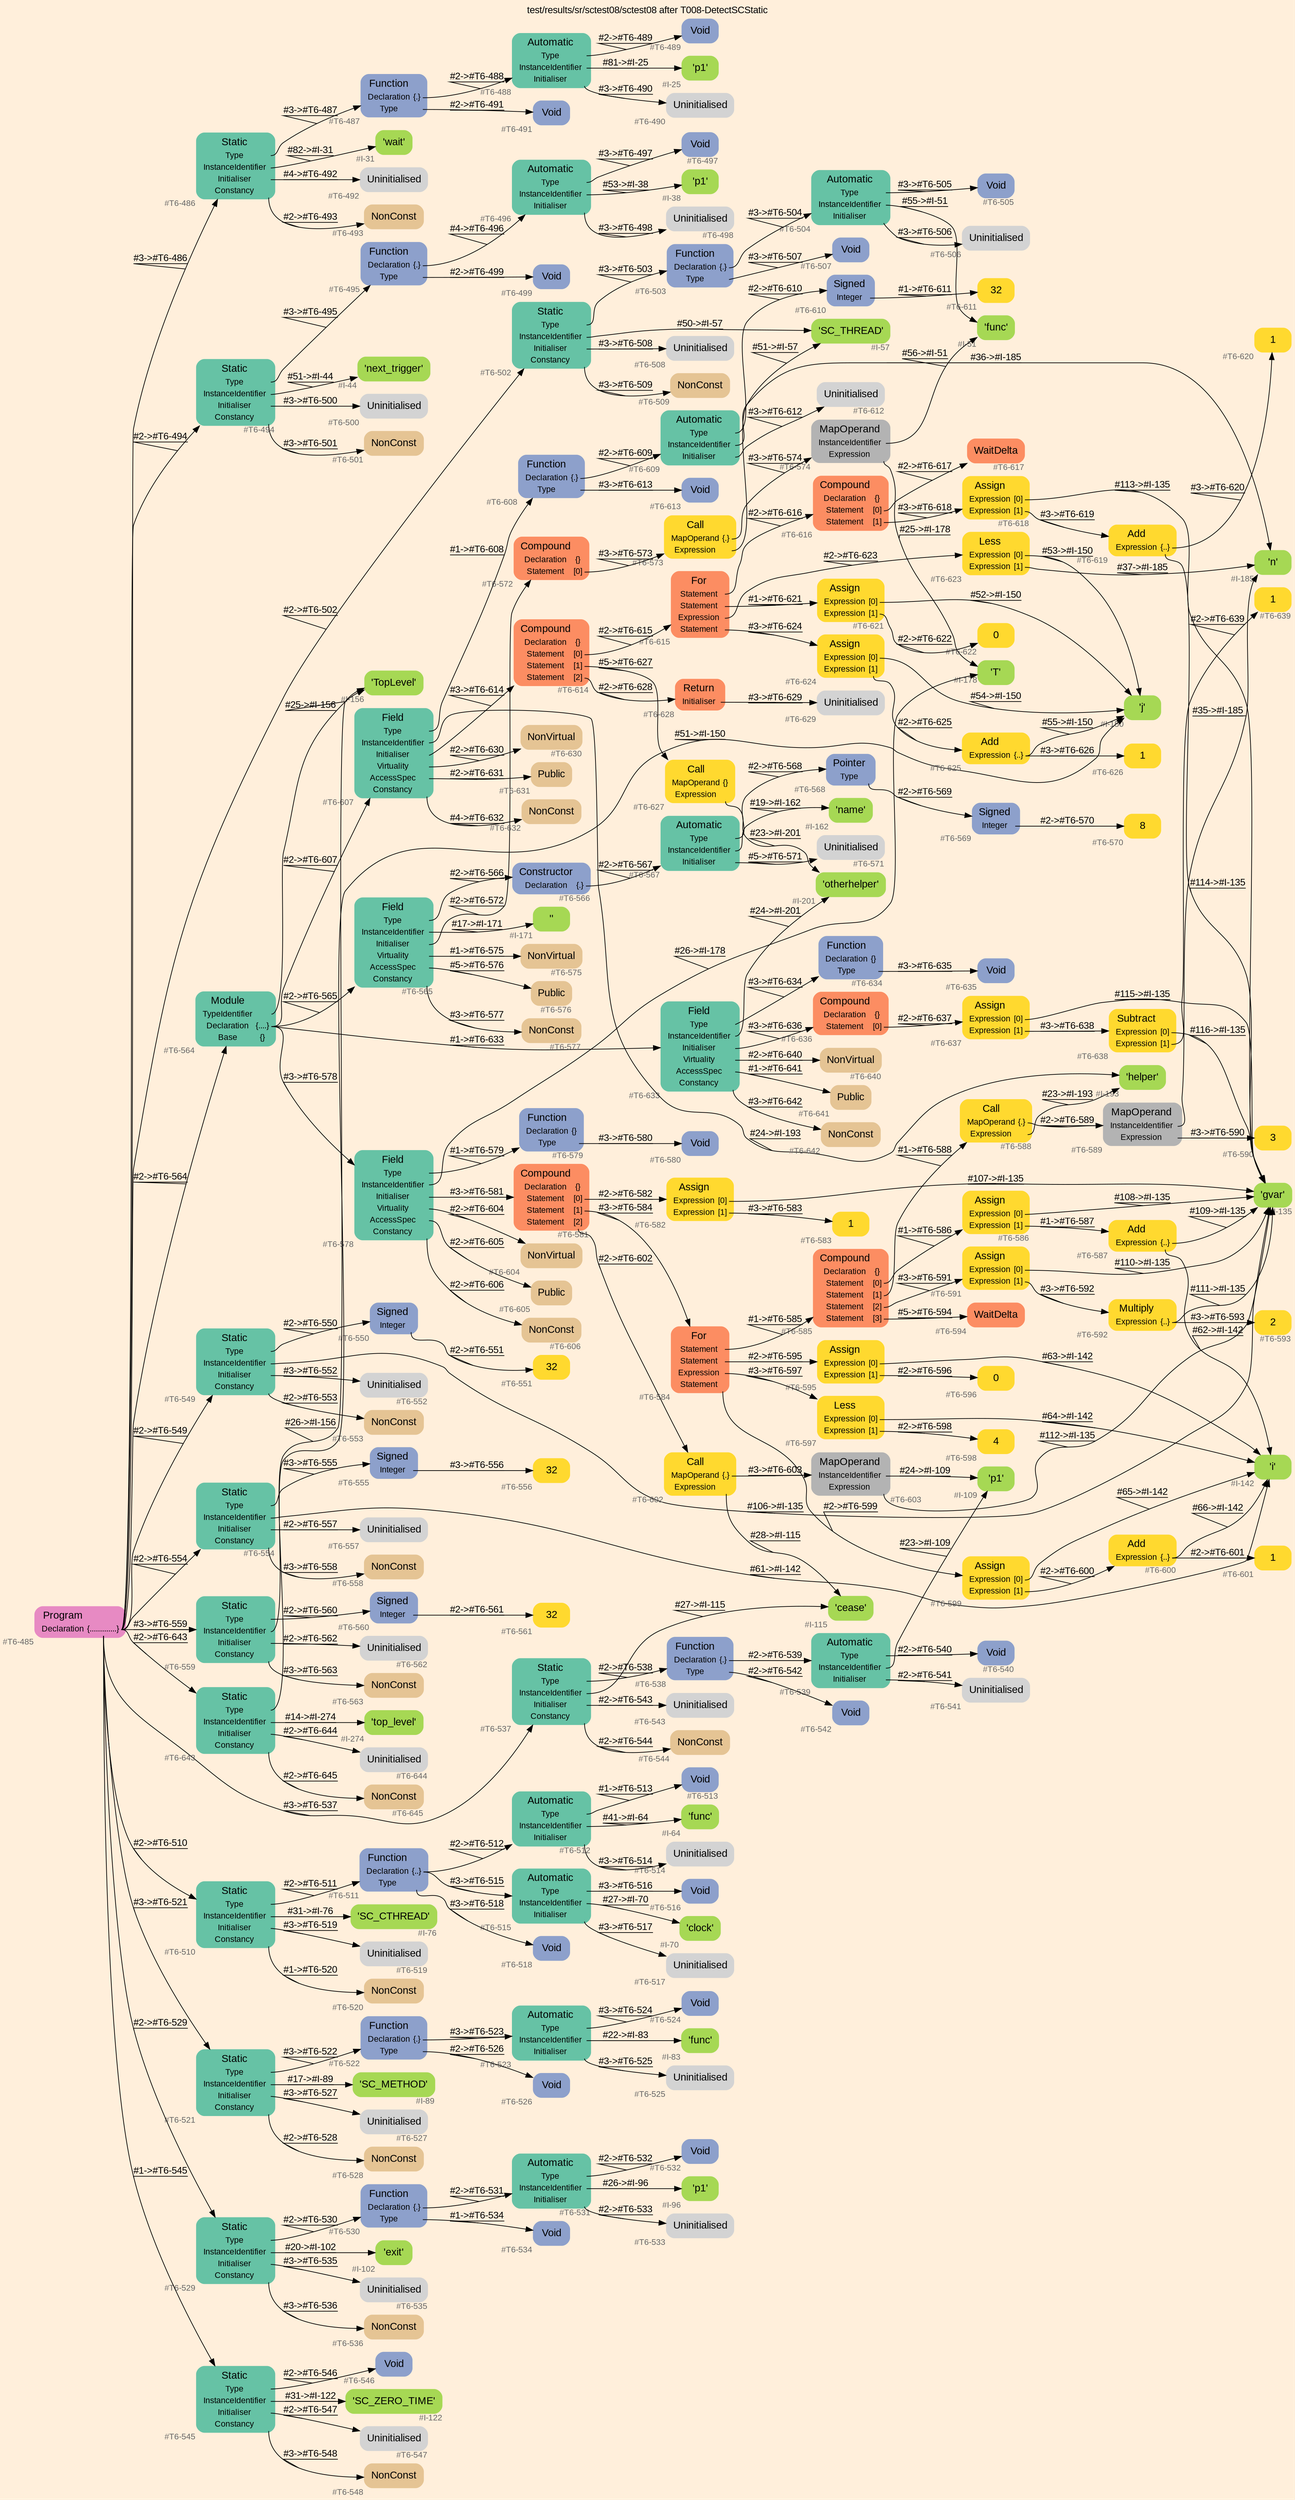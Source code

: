 digraph "test/results/sr/sctest08/sctest08 after T008-DetectSCStatic" {
label = "test/results/sr/sctest08/sctest08 after T008-DetectSCStatic"
labelloc = t
graph [
    rankdir = "LR"
    ranksep = 0.3
    bgcolor = antiquewhite1
    color = black
    fontcolor = black
    fontname = "Arial"
];
node [
    fontname = "Arial"
];
edge [
    fontname = "Arial"
];

// -------------------- node figure --------------------
// -------- block #T6-485 ----------
"#T6-485" [
    fillcolor = "/set28/4"
    xlabel = "#T6-485"
    fontsize = "12"
    fontcolor = grey40
    shape = "plaintext"
    label = <<TABLE BORDER="0" CELLBORDER="0" CELLSPACING="0">
     <TR><TD><FONT COLOR="black" POINT-SIZE="15">Program</FONT></TD></TR>
     <TR><TD><FONT COLOR="black" POINT-SIZE="12">Declaration</FONT></TD><TD PORT="port0"><FONT COLOR="black" POINT-SIZE="12">{.............}</FONT></TD></TR>
    </TABLE>>
    style = "rounded,filled"
];

// -------- block #T6-486 ----------
"#T6-486" [
    fillcolor = "/set28/1"
    xlabel = "#T6-486"
    fontsize = "12"
    fontcolor = grey40
    shape = "plaintext"
    label = <<TABLE BORDER="0" CELLBORDER="0" CELLSPACING="0">
     <TR><TD><FONT COLOR="black" POINT-SIZE="15">Static</FONT></TD></TR>
     <TR><TD><FONT COLOR="black" POINT-SIZE="12">Type</FONT></TD><TD PORT="port0"></TD></TR>
     <TR><TD><FONT COLOR="black" POINT-SIZE="12">InstanceIdentifier</FONT></TD><TD PORT="port1"></TD></TR>
     <TR><TD><FONT COLOR="black" POINT-SIZE="12">Initialiser</FONT></TD><TD PORT="port2"></TD></TR>
     <TR><TD><FONT COLOR="black" POINT-SIZE="12">Constancy</FONT></TD><TD PORT="port3"></TD></TR>
    </TABLE>>
    style = "rounded,filled"
];

// -------- block #T6-487 ----------
"#T6-487" [
    fillcolor = "/set28/3"
    xlabel = "#T6-487"
    fontsize = "12"
    fontcolor = grey40
    shape = "plaintext"
    label = <<TABLE BORDER="0" CELLBORDER="0" CELLSPACING="0">
     <TR><TD><FONT COLOR="black" POINT-SIZE="15">Function</FONT></TD></TR>
     <TR><TD><FONT COLOR="black" POINT-SIZE="12">Declaration</FONT></TD><TD PORT="port0"><FONT COLOR="black" POINT-SIZE="12">{.}</FONT></TD></TR>
     <TR><TD><FONT COLOR="black" POINT-SIZE="12">Type</FONT></TD><TD PORT="port1"></TD></TR>
    </TABLE>>
    style = "rounded,filled"
];

// -------- block #T6-488 ----------
"#T6-488" [
    fillcolor = "/set28/1"
    xlabel = "#T6-488"
    fontsize = "12"
    fontcolor = grey40
    shape = "plaintext"
    label = <<TABLE BORDER="0" CELLBORDER="0" CELLSPACING="0">
     <TR><TD><FONT COLOR="black" POINT-SIZE="15">Automatic</FONT></TD></TR>
     <TR><TD><FONT COLOR="black" POINT-SIZE="12">Type</FONT></TD><TD PORT="port0"></TD></TR>
     <TR><TD><FONT COLOR="black" POINT-SIZE="12">InstanceIdentifier</FONT></TD><TD PORT="port1"></TD></TR>
     <TR><TD><FONT COLOR="black" POINT-SIZE="12">Initialiser</FONT></TD><TD PORT="port2"></TD></TR>
    </TABLE>>
    style = "rounded,filled"
];

// -------- block #T6-489 ----------
"#T6-489" [
    fillcolor = "/set28/3"
    xlabel = "#T6-489"
    fontsize = "12"
    fontcolor = grey40
    shape = "plaintext"
    label = <<TABLE BORDER="0" CELLBORDER="0" CELLSPACING="0">
     <TR><TD><FONT COLOR="black" POINT-SIZE="15">Void</FONT></TD></TR>
    </TABLE>>
    style = "rounded,filled"
];

// -------- block #I-25 ----------
"#I-25" [
    fillcolor = "/set28/5"
    xlabel = "#I-25"
    fontsize = "12"
    fontcolor = grey40
    shape = "plaintext"
    label = <<TABLE BORDER="0" CELLBORDER="0" CELLSPACING="0">
     <TR><TD><FONT COLOR="black" POINT-SIZE="15">'p1'</FONT></TD></TR>
    </TABLE>>
    style = "rounded,filled"
];

// -------- block #T6-490 ----------
"#T6-490" [
    xlabel = "#T6-490"
    fontsize = "12"
    fontcolor = grey40
    shape = "plaintext"
    label = <<TABLE BORDER="0" CELLBORDER="0" CELLSPACING="0">
     <TR><TD><FONT COLOR="black" POINT-SIZE="15">Uninitialised</FONT></TD></TR>
    </TABLE>>
    style = "rounded,filled"
];

// -------- block #T6-491 ----------
"#T6-491" [
    fillcolor = "/set28/3"
    xlabel = "#T6-491"
    fontsize = "12"
    fontcolor = grey40
    shape = "plaintext"
    label = <<TABLE BORDER="0" CELLBORDER="0" CELLSPACING="0">
     <TR><TD><FONT COLOR="black" POINT-SIZE="15">Void</FONT></TD></TR>
    </TABLE>>
    style = "rounded,filled"
];

// -------- block #I-31 ----------
"#I-31" [
    fillcolor = "/set28/5"
    xlabel = "#I-31"
    fontsize = "12"
    fontcolor = grey40
    shape = "plaintext"
    label = <<TABLE BORDER="0" CELLBORDER="0" CELLSPACING="0">
     <TR><TD><FONT COLOR="black" POINT-SIZE="15">'wait'</FONT></TD></TR>
    </TABLE>>
    style = "rounded,filled"
];

// -------- block #T6-492 ----------
"#T6-492" [
    xlabel = "#T6-492"
    fontsize = "12"
    fontcolor = grey40
    shape = "plaintext"
    label = <<TABLE BORDER="0" CELLBORDER="0" CELLSPACING="0">
     <TR><TD><FONT COLOR="black" POINT-SIZE="15">Uninitialised</FONT></TD></TR>
    </TABLE>>
    style = "rounded,filled"
];

// -------- block #T6-493 ----------
"#T6-493" [
    fillcolor = "/set28/7"
    xlabel = "#T6-493"
    fontsize = "12"
    fontcolor = grey40
    shape = "plaintext"
    label = <<TABLE BORDER="0" CELLBORDER="0" CELLSPACING="0">
     <TR><TD><FONT COLOR="black" POINT-SIZE="15">NonConst</FONT></TD></TR>
    </TABLE>>
    style = "rounded,filled"
];

// -------- block #T6-494 ----------
"#T6-494" [
    fillcolor = "/set28/1"
    xlabel = "#T6-494"
    fontsize = "12"
    fontcolor = grey40
    shape = "plaintext"
    label = <<TABLE BORDER="0" CELLBORDER="0" CELLSPACING="0">
     <TR><TD><FONT COLOR="black" POINT-SIZE="15">Static</FONT></TD></TR>
     <TR><TD><FONT COLOR="black" POINT-SIZE="12">Type</FONT></TD><TD PORT="port0"></TD></TR>
     <TR><TD><FONT COLOR="black" POINT-SIZE="12">InstanceIdentifier</FONT></TD><TD PORT="port1"></TD></TR>
     <TR><TD><FONT COLOR="black" POINT-SIZE="12">Initialiser</FONT></TD><TD PORT="port2"></TD></TR>
     <TR><TD><FONT COLOR="black" POINT-SIZE="12">Constancy</FONT></TD><TD PORT="port3"></TD></TR>
    </TABLE>>
    style = "rounded,filled"
];

// -------- block #T6-495 ----------
"#T6-495" [
    fillcolor = "/set28/3"
    xlabel = "#T6-495"
    fontsize = "12"
    fontcolor = grey40
    shape = "plaintext"
    label = <<TABLE BORDER="0" CELLBORDER="0" CELLSPACING="0">
     <TR><TD><FONT COLOR="black" POINT-SIZE="15">Function</FONT></TD></TR>
     <TR><TD><FONT COLOR="black" POINT-SIZE="12">Declaration</FONT></TD><TD PORT="port0"><FONT COLOR="black" POINT-SIZE="12">{.}</FONT></TD></TR>
     <TR><TD><FONT COLOR="black" POINT-SIZE="12">Type</FONT></TD><TD PORT="port1"></TD></TR>
    </TABLE>>
    style = "rounded,filled"
];

// -------- block #T6-496 ----------
"#T6-496" [
    fillcolor = "/set28/1"
    xlabel = "#T6-496"
    fontsize = "12"
    fontcolor = grey40
    shape = "plaintext"
    label = <<TABLE BORDER="0" CELLBORDER="0" CELLSPACING="0">
     <TR><TD><FONT COLOR="black" POINT-SIZE="15">Automatic</FONT></TD></TR>
     <TR><TD><FONT COLOR="black" POINT-SIZE="12">Type</FONT></TD><TD PORT="port0"></TD></TR>
     <TR><TD><FONT COLOR="black" POINT-SIZE="12">InstanceIdentifier</FONT></TD><TD PORT="port1"></TD></TR>
     <TR><TD><FONT COLOR="black" POINT-SIZE="12">Initialiser</FONT></TD><TD PORT="port2"></TD></TR>
    </TABLE>>
    style = "rounded,filled"
];

// -------- block #T6-497 ----------
"#T6-497" [
    fillcolor = "/set28/3"
    xlabel = "#T6-497"
    fontsize = "12"
    fontcolor = grey40
    shape = "plaintext"
    label = <<TABLE BORDER="0" CELLBORDER="0" CELLSPACING="0">
     <TR><TD><FONT COLOR="black" POINT-SIZE="15">Void</FONT></TD></TR>
    </TABLE>>
    style = "rounded,filled"
];

// -------- block #I-38 ----------
"#I-38" [
    fillcolor = "/set28/5"
    xlabel = "#I-38"
    fontsize = "12"
    fontcolor = grey40
    shape = "plaintext"
    label = <<TABLE BORDER="0" CELLBORDER="0" CELLSPACING="0">
     <TR><TD><FONT COLOR="black" POINT-SIZE="15">'p1'</FONT></TD></TR>
    </TABLE>>
    style = "rounded,filled"
];

// -------- block #T6-498 ----------
"#T6-498" [
    xlabel = "#T6-498"
    fontsize = "12"
    fontcolor = grey40
    shape = "plaintext"
    label = <<TABLE BORDER="0" CELLBORDER="0" CELLSPACING="0">
     <TR><TD><FONT COLOR="black" POINT-SIZE="15">Uninitialised</FONT></TD></TR>
    </TABLE>>
    style = "rounded,filled"
];

// -------- block #T6-499 ----------
"#T6-499" [
    fillcolor = "/set28/3"
    xlabel = "#T6-499"
    fontsize = "12"
    fontcolor = grey40
    shape = "plaintext"
    label = <<TABLE BORDER="0" CELLBORDER="0" CELLSPACING="0">
     <TR><TD><FONT COLOR="black" POINT-SIZE="15">Void</FONT></TD></TR>
    </TABLE>>
    style = "rounded,filled"
];

// -------- block #I-44 ----------
"#I-44" [
    fillcolor = "/set28/5"
    xlabel = "#I-44"
    fontsize = "12"
    fontcolor = grey40
    shape = "plaintext"
    label = <<TABLE BORDER="0" CELLBORDER="0" CELLSPACING="0">
     <TR><TD><FONT COLOR="black" POINT-SIZE="15">'next_trigger'</FONT></TD></TR>
    </TABLE>>
    style = "rounded,filled"
];

// -------- block #T6-500 ----------
"#T6-500" [
    xlabel = "#T6-500"
    fontsize = "12"
    fontcolor = grey40
    shape = "plaintext"
    label = <<TABLE BORDER="0" CELLBORDER="0" CELLSPACING="0">
     <TR><TD><FONT COLOR="black" POINT-SIZE="15">Uninitialised</FONT></TD></TR>
    </TABLE>>
    style = "rounded,filled"
];

// -------- block #T6-501 ----------
"#T6-501" [
    fillcolor = "/set28/7"
    xlabel = "#T6-501"
    fontsize = "12"
    fontcolor = grey40
    shape = "plaintext"
    label = <<TABLE BORDER="0" CELLBORDER="0" CELLSPACING="0">
     <TR><TD><FONT COLOR="black" POINT-SIZE="15">NonConst</FONT></TD></TR>
    </TABLE>>
    style = "rounded,filled"
];

// -------- block #T6-502 ----------
"#T6-502" [
    fillcolor = "/set28/1"
    xlabel = "#T6-502"
    fontsize = "12"
    fontcolor = grey40
    shape = "plaintext"
    label = <<TABLE BORDER="0" CELLBORDER="0" CELLSPACING="0">
     <TR><TD><FONT COLOR="black" POINT-SIZE="15">Static</FONT></TD></TR>
     <TR><TD><FONT COLOR="black" POINT-SIZE="12">Type</FONT></TD><TD PORT="port0"></TD></TR>
     <TR><TD><FONT COLOR="black" POINT-SIZE="12">InstanceIdentifier</FONT></TD><TD PORT="port1"></TD></TR>
     <TR><TD><FONT COLOR="black" POINT-SIZE="12">Initialiser</FONT></TD><TD PORT="port2"></TD></TR>
     <TR><TD><FONT COLOR="black" POINT-SIZE="12">Constancy</FONT></TD><TD PORT="port3"></TD></TR>
    </TABLE>>
    style = "rounded,filled"
];

// -------- block #T6-503 ----------
"#T6-503" [
    fillcolor = "/set28/3"
    xlabel = "#T6-503"
    fontsize = "12"
    fontcolor = grey40
    shape = "plaintext"
    label = <<TABLE BORDER="0" CELLBORDER="0" CELLSPACING="0">
     <TR><TD><FONT COLOR="black" POINT-SIZE="15">Function</FONT></TD></TR>
     <TR><TD><FONT COLOR="black" POINT-SIZE="12">Declaration</FONT></TD><TD PORT="port0"><FONT COLOR="black" POINT-SIZE="12">{.}</FONT></TD></TR>
     <TR><TD><FONT COLOR="black" POINT-SIZE="12">Type</FONT></TD><TD PORT="port1"></TD></TR>
    </TABLE>>
    style = "rounded,filled"
];

// -------- block #T6-504 ----------
"#T6-504" [
    fillcolor = "/set28/1"
    xlabel = "#T6-504"
    fontsize = "12"
    fontcolor = grey40
    shape = "plaintext"
    label = <<TABLE BORDER="0" CELLBORDER="0" CELLSPACING="0">
     <TR><TD><FONT COLOR="black" POINT-SIZE="15">Automatic</FONT></TD></TR>
     <TR><TD><FONT COLOR="black" POINT-SIZE="12">Type</FONT></TD><TD PORT="port0"></TD></TR>
     <TR><TD><FONT COLOR="black" POINT-SIZE="12">InstanceIdentifier</FONT></TD><TD PORT="port1"></TD></TR>
     <TR><TD><FONT COLOR="black" POINT-SIZE="12">Initialiser</FONT></TD><TD PORT="port2"></TD></TR>
    </TABLE>>
    style = "rounded,filled"
];

// -------- block #T6-505 ----------
"#T6-505" [
    fillcolor = "/set28/3"
    xlabel = "#T6-505"
    fontsize = "12"
    fontcolor = grey40
    shape = "plaintext"
    label = <<TABLE BORDER="0" CELLBORDER="0" CELLSPACING="0">
     <TR><TD><FONT COLOR="black" POINT-SIZE="15">Void</FONT></TD></TR>
    </TABLE>>
    style = "rounded,filled"
];

// -------- block #I-51 ----------
"#I-51" [
    fillcolor = "/set28/5"
    xlabel = "#I-51"
    fontsize = "12"
    fontcolor = grey40
    shape = "plaintext"
    label = <<TABLE BORDER="0" CELLBORDER="0" CELLSPACING="0">
     <TR><TD><FONT COLOR="black" POINT-SIZE="15">'func'</FONT></TD></TR>
    </TABLE>>
    style = "rounded,filled"
];

// -------- block #T6-506 ----------
"#T6-506" [
    xlabel = "#T6-506"
    fontsize = "12"
    fontcolor = grey40
    shape = "plaintext"
    label = <<TABLE BORDER="0" CELLBORDER="0" CELLSPACING="0">
     <TR><TD><FONT COLOR="black" POINT-SIZE="15">Uninitialised</FONT></TD></TR>
    </TABLE>>
    style = "rounded,filled"
];

// -------- block #T6-507 ----------
"#T6-507" [
    fillcolor = "/set28/3"
    xlabel = "#T6-507"
    fontsize = "12"
    fontcolor = grey40
    shape = "plaintext"
    label = <<TABLE BORDER="0" CELLBORDER="0" CELLSPACING="0">
     <TR><TD><FONT COLOR="black" POINT-SIZE="15">Void</FONT></TD></TR>
    </TABLE>>
    style = "rounded,filled"
];

// -------- block #I-57 ----------
"#I-57" [
    fillcolor = "/set28/5"
    xlabel = "#I-57"
    fontsize = "12"
    fontcolor = grey40
    shape = "plaintext"
    label = <<TABLE BORDER="0" CELLBORDER="0" CELLSPACING="0">
     <TR><TD><FONT COLOR="black" POINT-SIZE="15">'SC_THREAD'</FONT></TD></TR>
    </TABLE>>
    style = "rounded,filled"
];

// -------- block #T6-508 ----------
"#T6-508" [
    xlabel = "#T6-508"
    fontsize = "12"
    fontcolor = grey40
    shape = "plaintext"
    label = <<TABLE BORDER="0" CELLBORDER="0" CELLSPACING="0">
     <TR><TD><FONT COLOR="black" POINT-SIZE="15">Uninitialised</FONT></TD></TR>
    </TABLE>>
    style = "rounded,filled"
];

// -------- block #T6-509 ----------
"#T6-509" [
    fillcolor = "/set28/7"
    xlabel = "#T6-509"
    fontsize = "12"
    fontcolor = grey40
    shape = "plaintext"
    label = <<TABLE BORDER="0" CELLBORDER="0" CELLSPACING="0">
     <TR><TD><FONT COLOR="black" POINT-SIZE="15">NonConst</FONT></TD></TR>
    </TABLE>>
    style = "rounded,filled"
];

// -------- block #T6-510 ----------
"#T6-510" [
    fillcolor = "/set28/1"
    xlabel = "#T6-510"
    fontsize = "12"
    fontcolor = grey40
    shape = "plaintext"
    label = <<TABLE BORDER="0" CELLBORDER="0" CELLSPACING="0">
     <TR><TD><FONT COLOR="black" POINT-SIZE="15">Static</FONT></TD></TR>
     <TR><TD><FONT COLOR="black" POINT-SIZE="12">Type</FONT></TD><TD PORT="port0"></TD></TR>
     <TR><TD><FONT COLOR="black" POINT-SIZE="12">InstanceIdentifier</FONT></TD><TD PORT="port1"></TD></TR>
     <TR><TD><FONT COLOR="black" POINT-SIZE="12">Initialiser</FONT></TD><TD PORT="port2"></TD></TR>
     <TR><TD><FONT COLOR="black" POINT-SIZE="12">Constancy</FONT></TD><TD PORT="port3"></TD></TR>
    </TABLE>>
    style = "rounded,filled"
];

// -------- block #T6-511 ----------
"#T6-511" [
    fillcolor = "/set28/3"
    xlabel = "#T6-511"
    fontsize = "12"
    fontcolor = grey40
    shape = "plaintext"
    label = <<TABLE BORDER="0" CELLBORDER="0" CELLSPACING="0">
     <TR><TD><FONT COLOR="black" POINT-SIZE="15">Function</FONT></TD></TR>
     <TR><TD><FONT COLOR="black" POINT-SIZE="12">Declaration</FONT></TD><TD PORT="port0"><FONT COLOR="black" POINT-SIZE="12">{..}</FONT></TD></TR>
     <TR><TD><FONT COLOR="black" POINT-SIZE="12">Type</FONT></TD><TD PORT="port1"></TD></TR>
    </TABLE>>
    style = "rounded,filled"
];

// -------- block #T6-512 ----------
"#T6-512" [
    fillcolor = "/set28/1"
    xlabel = "#T6-512"
    fontsize = "12"
    fontcolor = grey40
    shape = "plaintext"
    label = <<TABLE BORDER="0" CELLBORDER="0" CELLSPACING="0">
     <TR><TD><FONT COLOR="black" POINT-SIZE="15">Automatic</FONT></TD></TR>
     <TR><TD><FONT COLOR="black" POINT-SIZE="12">Type</FONT></TD><TD PORT="port0"></TD></TR>
     <TR><TD><FONT COLOR="black" POINT-SIZE="12">InstanceIdentifier</FONT></TD><TD PORT="port1"></TD></TR>
     <TR><TD><FONT COLOR="black" POINT-SIZE="12">Initialiser</FONT></TD><TD PORT="port2"></TD></TR>
    </TABLE>>
    style = "rounded,filled"
];

// -------- block #T6-513 ----------
"#T6-513" [
    fillcolor = "/set28/3"
    xlabel = "#T6-513"
    fontsize = "12"
    fontcolor = grey40
    shape = "plaintext"
    label = <<TABLE BORDER="0" CELLBORDER="0" CELLSPACING="0">
     <TR><TD><FONT COLOR="black" POINT-SIZE="15">Void</FONT></TD></TR>
    </TABLE>>
    style = "rounded,filled"
];

// -------- block #I-64 ----------
"#I-64" [
    fillcolor = "/set28/5"
    xlabel = "#I-64"
    fontsize = "12"
    fontcolor = grey40
    shape = "plaintext"
    label = <<TABLE BORDER="0" CELLBORDER="0" CELLSPACING="0">
     <TR><TD><FONT COLOR="black" POINT-SIZE="15">'func'</FONT></TD></TR>
    </TABLE>>
    style = "rounded,filled"
];

// -------- block #T6-514 ----------
"#T6-514" [
    xlabel = "#T6-514"
    fontsize = "12"
    fontcolor = grey40
    shape = "plaintext"
    label = <<TABLE BORDER="0" CELLBORDER="0" CELLSPACING="0">
     <TR><TD><FONT COLOR="black" POINT-SIZE="15">Uninitialised</FONT></TD></TR>
    </TABLE>>
    style = "rounded,filled"
];

// -------- block #T6-515 ----------
"#T6-515" [
    fillcolor = "/set28/1"
    xlabel = "#T6-515"
    fontsize = "12"
    fontcolor = grey40
    shape = "plaintext"
    label = <<TABLE BORDER="0" CELLBORDER="0" CELLSPACING="0">
     <TR><TD><FONT COLOR="black" POINT-SIZE="15">Automatic</FONT></TD></TR>
     <TR><TD><FONT COLOR="black" POINT-SIZE="12">Type</FONT></TD><TD PORT="port0"></TD></TR>
     <TR><TD><FONT COLOR="black" POINT-SIZE="12">InstanceIdentifier</FONT></TD><TD PORT="port1"></TD></TR>
     <TR><TD><FONT COLOR="black" POINT-SIZE="12">Initialiser</FONT></TD><TD PORT="port2"></TD></TR>
    </TABLE>>
    style = "rounded,filled"
];

// -------- block #T6-516 ----------
"#T6-516" [
    fillcolor = "/set28/3"
    xlabel = "#T6-516"
    fontsize = "12"
    fontcolor = grey40
    shape = "plaintext"
    label = <<TABLE BORDER="0" CELLBORDER="0" CELLSPACING="0">
     <TR><TD><FONT COLOR="black" POINT-SIZE="15">Void</FONT></TD></TR>
    </TABLE>>
    style = "rounded,filled"
];

// -------- block #I-70 ----------
"#I-70" [
    fillcolor = "/set28/5"
    xlabel = "#I-70"
    fontsize = "12"
    fontcolor = grey40
    shape = "plaintext"
    label = <<TABLE BORDER="0" CELLBORDER="0" CELLSPACING="0">
     <TR><TD><FONT COLOR="black" POINT-SIZE="15">'clock'</FONT></TD></TR>
    </TABLE>>
    style = "rounded,filled"
];

// -------- block #T6-517 ----------
"#T6-517" [
    xlabel = "#T6-517"
    fontsize = "12"
    fontcolor = grey40
    shape = "plaintext"
    label = <<TABLE BORDER="0" CELLBORDER="0" CELLSPACING="0">
     <TR><TD><FONT COLOR="black" POINT-SIZE="15">Uninitialised</FONT></TD></TR>
    </TABLE>>
    style = "rounded,filled"
];

// -------- block #T6-518 ----------
"#T6-518" [
    fillcolor = "/set28/3"
    xlabel = "#T6-518"
    fontsize = "12"
    fontcolor = grey40
    shape = "plaintext"
    label = <<TABLE BORDER="0" CELLBORDER="0" CELLSPACING="0">
     <TR><TD><FONT COLOR="black" POINT-SIZE="15">Void</FONT></TD></TR>
    </TABLE>>
    style = "rounded,filled"
];

// -------- block #I-76 ----------
"#I-76" [
    fillcolor = "/set28/5"
    xlabel = "#I-76"
    fontsize = "12"
    fontcolor = grey40
    shape = "plaintext"
    label = <<TABLE BORDER="0" CELLBORDER="0" CELLSPACING="0">
     <TR><TD><FONT COLOR="black" POINT-SIZE="15">'SC_CTHREAD'</FONT></TD></TR>
    </TABLE>>
    style = "rounded,filled"
];

// -------- block #T6-519 ----------
"#T6-519" [
    xlabel = "#T6-519"
    fontsize = "12"
    fontcolor = grey40
    shape = "plaintext"
    label = <<TABLE BORDER="0" CELLBORDER="0" CELLSPACING="0">
     <TR><TD><FONT COLOR="black" POINT-SIZE="15">Uninitialised</FONT></TD></TR>
    </TABLE>>
    style = "rounded,filled"
];

// -------- block #T6-520 ----------
"#T6-520" [
    fillcolor = "/set28/7"
    xlabel = "#T6-520"
    fontsize = "12"
    fontcolor = grey40
    shape = "plaintext"
    label = <<TABLE BORDER="0" CELLBORDER="0" CELLSPACING="0">
     <TR><TD><FONT COLOR="black" POINT-SIZE="15">NonConst</FONT></TD></TR>
    </TABLE>>
    style = "rounded,filled"
];

// -------- block #T6-521 ----------
"#T6-521" [
    fillcolor = "/set28/1"
    xlabel = "#T6-521"
    fontsize = "12"
    fontcolor = grey40
    shape = "plaintext"
    label = <<TABLE BORDER="0" CELLBORDER="0" CELLSPACING="0">
     <TR><TD><FONT COLOR="black" POINT-SIZE="15">Static</FONT></TD></TR>
     <TR><TD><FONT COLOR="black" POINT-SIZE="12">Type</FONT></TD><TD PORT="port0"></TD></TR>
     <TR><TD><FONT COLOR="black" POINT-SIZE="12">InstanceIdentifier</FONT></TD><TD PORT="port1"></TD></TR>
     <TR><TD><FONT COLOR="black" POINT-SIZE="12">Initialiser</FONT></TD><TD PORT="port2"></TD></TR>
     <TR><TD><FONT COLOR="black" POINT-SIZE="12">Constancy</FONT></TD><TD PORT="port3"></TD></TR>
    </TABLE>>
    style = "rounded,filled"
];

// -------- block #T6-522 ----------
"#T6-522" [
    fillcolor = "/set28/3"
    xlabel = "#T6-522"
    fontsize = "12"
    fontcolor = grey40
    shape = "plaintext"
    label = <<TABLE BORDER="0" CELLBORDER="0" CELLSPACING="0">
     <TR><TD><FONT COLOR="black" POINT-SIZE="15">Function</FONT></TD></TR>
     <TR><TD><FONT COLOR="black" POINT-SIZE="12">Declaration</FONT></TD><TD PORT="port0"><FONT COLOR="black" POINT-SIZE="12">{.}</FONT></TD></TR>
     <TR><TD><FONT COLOR="black" POINT-SIZE="12">Type</FONT></TD><TD PORT="port1"></TD></TR>
    </TABLE>>
    style = "rounded,filled"
];

// -------- block #T6-523 ----------
"#T6-523" [
    fillcolor = "/set28/1"
    xlabel = "#T6-523"
    fontsize = "12"
    fontcolor = grey40
    shape = "plaintext"
    label = <<TABLE BORDER="0" CELLBORDER="0" CELLSPACING="0">
     <TR><TD><FONT COLOR="black" POINT-SIZE="15">Automatic</FONT></TD></TR>
     <TR><TD><FONT COLOR="black" POINT-SIZE="12">Type</FONT></TD><TD PORT="port0"></TD></TR>
     <TR><TD><FONT COLOR="black" POINT-SIZE="12">InstanceIdentifier</FONT></TD><TD PORT="port1"></TD></TR>
     <TR><TD><FONT COLOR="black" POINT-SIZE="12">Initialiser</FONT></TD><TD PORT="port2"></TD></TR>
    </TABLE>>
    style = "rounded,filled"
];

// -------- block #T6-524 ----------
"#T6-524" [
    fillcolor = "/set28/3"
    xlabel = "#T6-524"
    fontsize = "12"
    fontcolor = grey40
    shape = "plaintext"
    label = <<TABLE BORDER="0" CELLBORDER="0" CELLSPACING="0">
     <TR><TD><FONT COLOR="black" POINT-SIZE="15">Void</FONT></TD></TR>
    </TABLE>>
    style = "rounded,filled"
];

// -------- block #I-83 ----------
"#I-83" [
    fillcolor = "/set28/5"
    xlabel = "#I-83"
    fontsize = "12"
    fontcolor = grey40
    shape = "plaintext"
    label = <<TABLE BORDER="0" CELLBORDER="0" CELLSPACING="0">
     <TR><TD><FONT COLOR="black" POINT-SIZE="15">'func'</FONT></TD></TR>
    </TABLE>>
    style = "rounded,filled"
];

// -------- block #T6-525 ----------
"#T6-525" [
    xlabel = "#T6-525"
    fontsize = "12"
    fontcolor = grey40
    shape = "plaintext"
    label = <<TABLE BORDER="0" CELLBORDER="0" CELLSPACING="0">
     <TR><TD><FONT COLOR="black" POINT-SIZE="15">Uninitialised</FONT></TD></TR>
    </TABLE>>
    style = "rounded,filled"
];

// -------- block #T6-526 ----------
"#T6-526" [
    fillcolor = "/set28/3"
    xlabel = "#T6-526"
    fontsize = "12"
    fontcolor = grey40
    shape = "plaintext"
    label = <<TABLE BORDER="0" CELLBORDER="0" CELLSPACING="0">
     <TR><TD><FONT COLOR="black" POINT-SIZE="15">Void</FONT></TD></TR>
    </TABLE>>
    style = "rounded,filled"
];

// -------- block #I-89 ----------
"#I-89" [
    fillcolor = "/set28/5"
    xlabel = "#I-89"
    fontsize = "12"
    fontcolor = grey40
    shape = "plaintext"
    label = <<TABLE BORDER="0" CELLBORDER="0" CELLSPACING="0">
     <TR><TD><FONT COLOR="black" POINT-SIZE="15">'SC_METHOD'</FONT></TD></TR>
    </TABLE>>
    style = "rounded,filled"
];

// -------- block #T6-527 ----------
"#T6-527" [
    xlabel = "#T6-527"
    fontsize = "12"
    fontcolor = grey40
    shape = "plaintext"
    label = <<TABLE BORDER="0" CELLBORDER="0" CELLSPACING="0">
     <TR><TD><FONT COLOR="black" POINT-SIZE="15">Uninitialised</FONT></TD></TR>
    </TABLE>>
    style = "rounded,filled"
];

// -------- block #T6-528 ----------
"#T6-528" [
    fillcolor = "/set28/7"
    xlabel = "#T6-528"
    fontsize = "12"
    fontcolor = grey40
    shape = "plaintext"
    label = <<TABLE BORDER="0" CELLBORDER="0" CELLSPACING="0">
     <TR><TD><FONT COLOR="black" POINT-SIZE="15">NonConst</FONT></TD></TR>
    </TABLE>>
    style = "rounded,filled"
];

// -------- block #T6-529 ----------
"#T6-529" [
    fillcolor = "/set28/1"
    xlabel = "#T6-529"
    fontsize = "12"
    fontcolor = grey40
    shape = "plaintext"
    label = <<TABLE BORDER="0" CELLBORDER="0" CELLSPACING="0">
     <TR><TD><FONT COLOR="black" POINT-SIZE="15">Static</FONT></TD></TR>
     <TR><TD><FONT COLOR="black" POINT-SIZE="12">Type</FONT></TD><TD PORT="port0"></TD></TR>
     <TR><TD><FONT COLOR="black" POINT-SIZE="12">InstanceIdentifier</FONT></TD><TD PORT="port1"></TD></TR>
     <TR><TD><FONT COLOR="black" POINT-SIZE="12">Initialiser</FONT></TD><TD PORT="port2"></TD></TR>
     <TR><TD><FONT COLOR="black" POINT-SIZE="12">Constancy</FONT></TD><TD PORT="port3"></TD></TR>
    </TABLE>>
    style = "rounded,filled"
];

// -------- block #T6-530 ----------
"#T6-530" [
    fillcolor = "/set28/3"
    xlabel = "#T6-530"
    fontsize = "12"
    fontcolor = grey40
    shape = "plaintext"
    label = <<TABLE BORDER="0" CELLBORDER="0" CELLSPACING="0">
     <TR><TD><FONT COLOR="black" POINT-SIZE="15">Function</FONT></TD></TR>
     <TR><TD><FONT COLOR="black" POINT-SIZE="12">Declaration</FONT></TD><TD PORT="port0"><FONT COLOR="black" POINT-SIZE="12">{.}</FONT></TD></TR>
     <TR><TD><FONT COLOR="black" POINT-SIZE="12">Type</FONT></TD><TD PORT="port1"></TD></TR>
    </TABLE>>
    style = "rounded,filled"
];

// -------- block #T6-531 ----------
"#T6-531" [
    fillcolor = "/set28/1"
    xlabel = "#T6-531"
    fontsize = "12"
    fontcolor = grey40
    shape = "plaintext"
    label = <<TABLE BORDER="0" CELLBORDER="0" CELLSPACING="0">
     <TR><TD><FONT COLOR="black" POINT-SIZE="15">Automatic</FONT></TD></TR>
     <TR><TD><FONT COLOR="black" POINT-SIZE="12">Type</FONT></TD><TD PORT="port0"></TD></TR>
     <TR><TD><FONT COLOR="black" POINT-SIZE="12">InstanceIdentifier</FONT></TD><TD PORT="port1"></TD></TR>
     <TR><TD><FONT COLOR="black" POINT-SIZE="12">Initialiser</FONT></TD><TD PORT="port2"></TD></TR>
    </TABLE>>
    style = "rounded,filled"
];

// -------- block #T6-532 ----------
"#T6-532" [
    fillcolor = "/set28/3"
    xlabel = "#T6-532"
    fontsize = "12"
    fontcolor = grey40
    shape = "plaintext"
    label = <<TABLE BORDER="0" CELLBORDER="0" CELLSPACING="0">
     <TR><TD><FONT COLOR="black" POINT-SIZE="15">Void</FONT></TD></TR>
    </TABLE>>
    style = "rounded,filled"
];

// -------- block #I-96 ----------
"#I-96" [
    fillcolor = "/set28/5"
    xlabel = "#I-96"
    fontsize = "12"
    fontcolor = grey40
    shape = "plaintext"
    label = <<TABLE BORDER="0" CELLBORDER="0" CELLSPACING="0">
     <TR><TD><FONT COLOR="black" POINT-SIZE="15">'p1'</FONT></TD></TR>
    </TABLE>>
    style = "rounded,filled"
];

// -------- block #T6-533 ----------
"#T6-533" [
    xlabel = "#T6-533"
    fontsize = "12"
    fontcolor = grey40
    shape = "plaintext"
    label = <<TABLE BORDER="0" CELLBORDER="0" CELLSPACING="0">
     <TR><TD><FONT COLOR="black" POINT-SIZE="15">Uninitialised</FONT></TD></TR>
    </TABLE>>
    style = "rounded,filled"
];

// -------- block #T6-534 ----------
"#T6-534" [
    fillcolor = "/set28/3"
    xlabel = "#T6-534"
    fontsize = "12"
    fontcolor = grey40
    shape = "plaintext"
    label = <<TABLE BORDER="0" CELLBORDER="0" CELLSPACING="0">
     <TR><TD><FONT COLOR="black" POINT-SIZE="15">Void</FONT></TD></TR>
    </TABLE>>
    style = "rounded,filled"
];

// -------- block #I-102 ----------
"#I-102" [
    fillcolor = "/set28/5"
    xlabel = "#I-102"
    fontsize = "12"
    fontcolor = grey40
    shape = "plaintext"
    label = <<TABLE BORDER="0" CELLBORDER="0" CELLSPACING="0">
     <TR><TD><FONT COLOR="black" POINT-SIZE="15">'exit'</FONT></TD></TR>
    </TABLE>>
    style = "rounded,filled"
];

// -------- block #T6-535 ----------
"#T6-535" [
    xlabel = "#T6-535"
    fontsize = "12"
    fontcolor = grey40
    shape = "plaintext"
    label = <<TABLE BORDER="0" CELLBORDER="0" CELLSPACING="0">
     <TR><TD><FONT COLOR="black" POINT-SIZE="15">Uninitialised</FONT></TD></TR>
    </TABLE>>
    style = "rounded,filled"
];

// -------- block #T6-536 ----------
"#T6-536" [
    fillcolor = "/set28/7"
    xlabel = "#T6-536"
    fontsize = "12"
    fontcolor = grey40
    shape = "plaintext"
    label = <<TABLE BORDER="0" CELLBORDER="0" CELLSPACING="0">
     <TR><TD><FONT COLOR="black" POINT-SIZE="15">NonConst</FONT></TD></TR>
    </TABLE>>
    style = "rounded,filled"
];

// -------- block #T6-537 ----------
"#T6-537" [
    fillcolor = "/set28/1"
    xlabel = "#T6-537"
    fontsize = "12"
    fontcolor = grey40
    shape = "plaintext"
    label = <<TABLE BORDER="0" CELLBORDER="0" CELLSPACING="0">
     <TR><TD><FONT COLOR="black" POINT-SIZE="15">Static</FONT></TD></TR>
     <TR><TD><FONT COLOR="black" POINT-SIZE="12">Type</FONT></TD><TD PORT="port0"></TD></TR>
     <TR><TD><FONT COLOR="black" POINT-SIZE="12">InstanceIdentifier</FONT></TD><TD PORT="port1"></TD></TR>
     <TR><TD><FONT COLOR="black" POINT-SIZE="12">Initialiser</FONT></TD><TD PORT="port2"></TD></TR>
     <TR><TD><FONT COLOR="black" POINT-SIZE="12">Constancy</FONT></TD><TD PORT="port3"></TD></TR>
    </TABLE>>
    style = "rounded,filled"
];

// -------- block #T6-538 ----------
"#T6-538" [
    fillcolor = "/set28/3"
    xlabel = "#T6-538"
    fontsize = "12"
    fontcolor = grey40
    shape = "plaintext"
    label = <<TABLE BORDER="0" CELLBORDER="0" CELLSPACING="0">
     <TR><TD><FONT COLOR="black" POINT-SIZE="15">Function</FONT></TD></TR>
     <TR><TD><FONT COLOR="black" POINT-SIZE="12">Declaration</FONT></TD><TD PORT="port0"><FONT COLOR="black" POINT-SIZE="12">{.}</FONT></TD></TR>
     <TR><TD><FONT COLOR="black" POINT-SIZE="12">Type</FONT></TD><TD PORT="port1"></TD></TR>
    </TABLE>>
    style = "rounded,filled"
];

// -------- block #T6-539 ----------
"#T6-539" [
    fillcolor = "/set28/1"
    xlabel = "#T6-539"
    fontsize = "12"
    fontcolor = grey40
    shape = "plaintext"
    label = <<TABLE BORDER="0" CELLBORDER="0" CELLSPACING="0">
     <TR><TD><FONT COLOR="black" POINT-SIZE="15">Automatic</FONT></TD></TR>
     <TR><TD><FONT COLOR="black" POINT-SIZE="12">Type</FONT></TD><TD PORT="port0"></TD></TR>
     <TR><TD><FONT COLOR="black" POINT-SIZE="12">InstanceIdentifier</FONT></TD><TD PORT="port1"></TD></TR>
     <TR><TD><FONT COLOR="black" POINT-SIZE="12">Initialiser</FONT></TD><TD PORT="port2"></TD></TR>
    </TABLE>>
    style = "rounded,filled"
];

// -------- block #T6-540 ----------
"#T6-540" [
    fillcolor = "/set28/3"
    xlabel = "#T6-540"
    fontsize = "12"
    fontcolor = grey40
    shape = "plaintext"
    label = <<TABLE BORDER="0" CELLBORDER="0" CELLSPACING="0">
     <TR><TD><FONT COLOR="black" POINT-SIZE="15">Void</FONT></TD></TR>
    </TABLE>>
    style = "rounded,filled"
];

// -------- block #I-109 ----------
"#I-109" [
    fillcolor = "/set28/5"
    xlabel = "#I-109"
    fontsize = "12"
    fontcolor = grey40
    shape = "plaintext"
    label = <<TABLE BORDER="0" CELLBORDER="0" CELLSPACING="0">
     <TR><TD><FONT COLOR="black" POINT-SIZE="15">'p1'</FONT></TD></TR>
    </TABLE>>
    style = "rounded,filled"
];

// -------- block #T6-541 ----------
"#T6-541" [
    xlabel = "#T6-541"
    fontsize = "12"
    fontcolor = grey40
    shape = "plaintext"
    label = <<TABLE BORDER="0" CELLBORDER="0" CELLSPACING="0">
     <TR><TD><FONT COLOR="black" POINT-SIZE="15">Uninitialised</FONT></TD></TR>
    </TABLE>>
    style = "rounded,filled"
];

// -------- block #T6-542 ----------
"#T6-542" [
    fillcolor = "/set28/3"
    xlabel = "#T6-542"
    fontsize = "12"
    fontcolor = grey40
    shape = "plaintext"
    label = <<TABLE BORDER="0" CELLBORDER="0" CELLSPACING="0">
     <TR><TD><FONT COLOR="black" POINT-SIZE="15">Void</FONT></TD></TR>
    </TABLE>>
    style = "rounded,filled"
];

// -------- block #I-115 ----------
"#I-115" [
    fillcolor = "/set28/5"
    xlabel = "#I-115"
    fontsize = "12"
    fontcolor = grey40
    shape = "plaintext"
    label = <<TABLE BORDER="0" CELLBORDER="0" CELLSPACING="0">
     <TR><TD><FONT COLOR="black" POINT-SIZE="15">'cease'</FONT></TD></TR>
    </TABLE>>
    style = "rounded,filled"
];

// -------- block #T6-543 ----------
"#T6-543" [
    xlabel = "#T6-543"
    fontsize = "12"
    fontcolor = grey40
    shape = "plaintext"
    label = <<TABLE BORDER="0" CELLBORDER="0" CELLSPACING="0">
     <TR><TD><FONT COLOR="black" POINT-SIZE="15">Uninitialised</FONT></TD></TR>
    </TABLE>>
    style = "rounded,filled"
];

// -------- block #T6-544 ----------
"#T6-544" [
    fillcolor = "/set28/7"
    xlabel = "#T6-544"
    fontsize = "12"
    fontcolor = grey40
    shape = "plaintext"
    label = <<TABLE BORDER="0" CELLBORDER="0" CELLSPACING="0">
     <TR><TD><FONT COLOR="black" POINT-SIZE="15">NonConst</FONT></TD></TR>
    </TABLE>>
    style = "rounded,filled"
];

// -------- block #T6-545 ----------
"#T6-545" [
    fillcolor = "/set28/1"
    xlabel = "#T6-545"
    fontsize = "12"
    fontcolor = grey40
    shape = "plaintext"
    label = <<TABLE BORDER="0" CELLBORDER="0" CELLSPACING="0">
     <TR><TD><FONT COLOR="black" POINT-SIZE="15">Static</FONT></TD></TR>
     <TR><TD><FONT COLOR="black" POINT-SIZE="12">Type</FONT></TD><TD PORT="port0"></TD></TR>
     <TR><TD><FONT COLOR="black" POINT-SIZE="12">InstanceIdentifier</FONT></TD><TD PORT="port1"></TD></TR>
     <TR><TD><FONT COLOR="black" POINT-SIZE="12">Initialiser</FONT></TD><TD PORT="port2"></TD></TR>
     <TR><TD><FONT COLOR="black" POINT-SIZE="12">Constancy</FONT></TD><TD PORT="port3"></TD></TR>
    </TABLE>>
    style = "rounded,filled"
];

// -------- block #T6-546 ----------
"#T6-546" [
    fillcolor = "/set28/3"
    xlabel = "#T6-546"
    fontsize = "12"
    fontcolor = grey40
    shape = "plaintext"
    label = <<TABLE BORDER="0" CELLBORDER="0" CELLSPACING="0">
     <TR><TD><FONT COLOR="black" POINT-SIZE="15">Void</FONT></TD></TR>
    </TABLE>>
    style = "rounded,filled"
];

// -------- block #I-122 ----------
"#I-122" [
    fillcolor = "/set28/5"
    xlabel = "#I-122"
    fontsize = "12"
    fontcolor = grey40
    shape = "plaintext"
    label = <<TABLE BORDER="0" CELLBORDER="0" CELLSPACING="0">
     <TR><TD><FONT COLOR="black" POINT-SIZE="15">'SC_ZERO_TIME'</FONT></TD></TR>
    </TABLE>>
    style = "rounded,filled"
];

// -------- block #T6-547 ----------
"#T6-547" [
    xlabel = "#T6-547"
    fontsize = "12"
    fontcolor = grey40
    shape = "plaintext"
    label = <<TABLE BORDER="0" CELLBORDER="0" CELLSPACING="0">
     <TR><TD><FONT COLOR="black" POINT-SIZE="15">Uninitialised</FONT></TD></TR>
    </TABLE>>
    style = "rounded,filled"
];

// -------- block #T6-548 ----------
"#T6-548" [
    fillcolor = "/set28/7"
    xlabel = "#T6-548"
    fontsize = "12"
    fontcolor = grey40
    shape = "plaintext"
    label = <<TABLE BORDER="0" CELLBORDER="0" CELLSPACING="0">
     <TR><TD><FONT COLOR="black" POINT-SIZE="15">NonConst</FONT></TD></TR>
    </TABLE>>
    style = "rounded,filled"
];

// -------- block #T6-549 ----------
"#T6-549" [
    fillcolor = "/set28/1"
    xlabel = "#T6-549"
    fontsize = "12"
    fontcolor = grey40
    shape = "plaintext"
    label = <<TABLE BORDER="0" CELLBORDER="0" CELLSPACING="0">
     <TR><TD><FONT COLOR="black" POINT-SIZE="15">Static</FONT></TD></TR>
     <TR><TD><FONT COLOR="black" POINT-SIZE="12">Type</FONT></TD><TD PORT="port0"></TD></TR>
     <TR><TD><FONT COLOR="black" POINT-SIZE="12">InstanceIdentifier</FONT></TD><TD PORT="port1"></TD></TR>
     <TR><TD><FONT COLOR="black" POINT-SIZE="12">Initialiser</FONT></TD><TD PORT="port2"></TD></TR>
     <TR><TD><FONT COLOR="black" POINT-SIZE="12">Constancy</FONT></TD><TD PORT="port3"></TD></TR>
    </TABLE>>
    style = "rounded,filled"
];

// -------- block #T6-550 ----------
"#T6-550" [
    fillcolor = "/set28/3"
    xlabel = "#T6-550"
    fontsize = "12"
    fontcolor = grey40
    shape = "plaintext"
    label = <<TABLE BORDER="0" CELLBORDER="0" CELLSPACING="0">
     <TR><TD><FONT COLOR="black" POINT-SIZE="15">Signed</FONT></TD></TR>
     <TR><TD><FONT COLOR="black" POINT-SIZE="12">Integer</FONT></TD><TD PORT="port0"></TD></TR>
    </TABLE>>
    style = "rounded,filled"
];

// -------- block #T6-551 ----------
"#T6-551" [
    fillcolor = "/set28/6"
    xlabel = "#T6-551"
    fontsize = "12"
    fontcolor = grey40
    shape = "plaintext"
    label = <<TABLE BORDER="0" CELLBORDER="0" CELLSPACING="0">
     <TR><TD><FONT COLOR="black" POINT-SIZE="15">32</FONT></TD></TR>
    </TABLE>>
    style = "rounded,filled"
];

// -------- block #I-135 ----------
"#I-135" [
    fillcolor = "/set28/5"
    xlabel = "#I-135"
    fontsize = "12"
    fontcolor = grey40
    shape = "plaintext"
    label = <<TABLE BORDER="0" CELLBORDER="0" CELLSPACING="0">
     <TR><TD><FONT COLOR="black" POINT-SIZE="15">'gvar'</FONT></TD></TR>
    </TABLE>>
    style = "rounded,filled"
];

// -------- block #T6-552 ----------
"#T6-552" [
    xlabel = "#T6-552"
    fontsize = "12"
    fontcolor = grey40
    shape = "plaintext"
    label = <<TABLE BORDER="0" CELLBORDER="0" CELLSPACING="0">
     <TR><TD><FONT COLOR="black" POINT-SIZE="15">Uninitialised</FONT></TD></TR>
    </TABLE>>
    style = "rounded,filled"
];

// -------- block #T6-553 ----------
"#T6-553" [
    fillcolor = "/set28/7"
    xlabel = "#T6-553"
    fontsize = "12"
    fontcolor = grey40
    shape = "plaintext"
    label = <<TABLE BORDER="0" CELLBORDER="0" CELLSPACING="0">
     <TR><TD><FONT COLOR="black" POINT-SIZE="15">NonConst</FONT></TD></TR>
    </TABLE>>
    style = "rounded,filled"
];

// -------- block #T6-554 ----------
"#T6-554" [
    fillcolor = "/set28/1"
    xlabel = "#T6-554"
    fontsize = "12"
    fontcolor = grey40
    shape = "plaintext"
    label = <<TABLE BORDER="0" CELLBORDER="0" CELLSPACING="0">
     <TR><TD><FONT COLOR="black" POINT-SIZE="15">Static</FONT></TD></TR>
     <TR><TD><FONT COLOR="black" POINT-SIZE="12">Type</FONT></TD><TD PORT="port0"></TD></TR>
     <TR><TD><FONT COLOR="black" POINT-SIZE="12">InstanceIdentifier</FONT></TD><TD PORT="port1"></TD></TR>
     <TR><TD><FONT COLOR="black" POINT-SIZE="12">Initialiser</FONT></TD><TD PORT="port2"></TD></TR>
     <TR><TD><FONT COLOR="black" POINT-SIZE="12">Constancy</FONT></TD><TD PORT="port3"></TD></TR>
    </TABLE>>
    style = "rounded,filled"
];

// -------- block #T6-555 ----------
"#T6-555" [
    fillcolor = "/set28/3"
    xlabel = "#T6-555"
    fontsize = "12"
    fontcolor = grey40
    shape = "plaintext"
    label = <<TABLE BORDER="0" CELLBORDER="0" CELLSPACING="0">
     <TR><TD><FONT COLOR="black" POINT-SIZE="15">Signed</FONT></TD></TR>
     <TR><TD><FONT COLOR="black" POINT-SIZE="12">Integer</FONT></TD><TD PORT="port0"></TD></TR>
    </TABLE>>
    style = "rounded,filled"
];

// -------- block #T6-556 ----------
"#T6-556" [
    fillcolor = "/set28/6"
    xlabel = "#T6-556"
    fontsize = "12"
    fontcolor = grey40
    shape = "plaintext"
    label = <<TABLE BORDER="0" CELLBORDER="0" CELLSPACING="0">
     <TR><TD><FONT COLOR="black" POINT-SIZE="15">32</FONT></TD></TR>
    </TABLE>>
    style = "rounded,filled"
];

// -------- block #I-142 ----------
"#I-142" [
    fillcolor = "/set28/5"
    xlabel = "#I-142"
    fontsize = "12"
    fontcolor = grey40
    shape = "plaintext"
    label = <<TABLE BORDER="0" CELLBORDER="0" CELLSPACING="0">
     <TR><TD><FONT COLOR="black" POINT-SIZE="15">'i'</FONT></TD></TR>
    </TABLE>>
    style = "rounded,filled"
];

// -------- block #T6-557 ----------
"#T6-557" [
    xlabel = "#T6-557"
    fontsize = "12"
    fontcolor = grey40
    shape = "plaintext"
    label = <<TABLE BORDER="0" CELLBORDER="0" CELLSPACING="0">
     <TR><TD><FONT COLOR="black" POINT-SIZE="15">Uninitialised</FONT></TD></TR>
    </TABLE>>
    style = "rounded,filled"
];

// -------- block #T6-558 ----------
"#T6-558" [
    fillcolor = "/set28/7"
    xlabel = "#T6-558"
    fontsize = "12"
    fontcolor = grey40
    shape = "plaintext"
    label = <<TABLE BORDER="0" CELLBORDER="0" CELLSPACING="0">
     <TR><TD><FONT COLOR="black" POINT-SIZE="15">NonConst</FONT></TD></TR>
    </TABLE>>
    style = "rounded,filled"
];

// -------- block #T6-559 ----------
"#T6-559" [
    fillcolor = "/set28/1"
    xlabel = "#T6-559"
    fontsize = "12"
    fontcolor = grey40
    shape = "plaintext"
    label = <<TABLE BORDER="0" CELLBORDER="0" CELLSPACING="0">
     <TR><TD><FONT COLOR="black" POINT-SIZE="15">Static</FONT></TD></TR>
     <TR><TD><FONT COLOR="black" POINT-SIZE="12">Type</FONT></TD><TD PORT="port0"></TD></TR>
     <TR><TD><FONT COLOR="black" POINT-SIZE="12">InstanceIdentifier</FONT></TD><TD PORT="port1"></TD></TR>
     <TR><TD><FONT COLOR="black" POINT-SIZE="12">Initialiser</FONT></TD><TD PORT="port2"></TD></TR>
     <TR><TD><FONT COLOR="black" POINT-SIZE="12">Constancy</FONT></TD><TD PORT="port3"></TD></TR>
    </TABLE>>
    style = "rounded,filled"
];

// -------- block #T6-560 ----------
"#T6-560" [
    fillcolor = "/set28/3"
    xlabel = "#T6-560"
    fontsize = "12"
    fontcolor = grey40
    shape = "plaintext"
    label = <<TABLE BORDER="0" CELLBORDER="0" CELLSPACING="0">
     <TR><TD><FONT COLOR="black" POINT-SIZE="15">Signed</FONT></TD></TR>
     <TR><TD><FONT COLOR="black" POINT-SIZE="12">Integer</FONT></TD><TD PORT="port0"></TD></TR>
    </TABLE>>
    style = "rounded,filled"
];

// -------- block #T6-561 ----------
"#T6-561" [
    fillcolor = "/set28/6"
    xlabel = "#T6-561"
    fontsize = "12"
    fontcolor = grey40
    shape = "plaintext"
    label = <<TABLE BORDER="0" CELLBORDER="0" CELLSPACING="0">
     <TR><TD><FONT COLOR="black" POINT-SIZE="15">32</FONT></TD></TR>
    </TABLE>>
    style = "rounded,filled"
];

// -------- block #I-150 ----------
"#I-150" [
    fillcolor = "/set28/5"
    xlabel = "#I-150"
    fontsize = "12"
    fontcolor = grey40
    shape = "plaintext"
    label = <<TABLE BORDER="0" CELLBORDER="0" CELLSPACING="0">
     <TR><TD><FONT COLOR="black" POINT-SIZE="15">'j'</FONT></TD></TR>
    </TABLE>>
    style = "rounded,filled"
];

// -------- block #T6-562 ----------
"#T6-562" [
    xlabel = "#T6-562"
    fontsize = "12"
    fontcolor = grey40
    shape = "plaintext"
    label = <<TABLE BORDER="0" CELLBORDER="0" CELLSPACING="0">
     <TR><TD><FONT COLOR="black" POINT-SIZE="15">Uninitialised</FONT></TD></TR>
    </TABLE>>
    style = "rounded,filled"
];

// -------- block #T6-563 ----------
"#T6-563" [
    fillcolor = "/set28/7"
    xlabel = "#T6-563"
    fontsize = "12"
    fontcolor = grey40
    shape = "plaintext"
    label = <<TABLE BORDER="0" CELLBORDER="0" CELLSPACING="0">
     <TR><TD><FONT COLOR="black" POINT-SIZE="15">NonConst</FONT></TD></TR>
    </TABLE>>
    style = "rounded,filled"
];

// -------- block #T6-564 ----------
"#T6-564" [
    fillcolor = "/set28/1"
    xlabel = "#T6-564"
    fontsize = "12"
    fontcolor = grey40
    shape = "plaintext"
    label = <<TABLE BORDER="0" CELLBORDER="0" CELLSPACING="0">
     <TR><TD><FONT COLOR="black" POINT-SIZE="15">Module</FONT></TD></TR>
     <TR><TD><FONT COLOR="black" POINT-SIZE="12">TypeIdentifier</FONT></TD><TD PORT="port0"></TD></TR>
     <TR><TD><FONT COLOR="black" POINT-SIZE="12">Declaration</FONT></TD><TD PORT="port1"><FONT COLOR="black" POINT-SIZE="12">{....}</FONT></TD></TR>
     <TR><TD><FONT COLOR="black" POINT-SIZE="12">Base</FONT></TD><TD PORT="port2"><FONT COLOR="black" POINT-SIZE="12">{}</FONT></TD></TR>
    </TABLE>>
    style = "rounded,filled"
];

// -------- block #I-156 ----------
"#I-156" [
    fillcolor = "/set28/5"
    xlabel = "#I-156"
    fontsize = "12"
    fontcolor = grey40
    shape = "plaintext"
    label = <<TABLE BORDER="0" CELLBORDER="0" CELLSPACING="0">
     <TR><TD><FONT COLOR="black" POINT-SIZE="15">'TopLevel'</FONT></TD></TR>
    </TABLE>>
    style = "rounded,filled"
];

// -------- block #T6-565 ----------
"#T6-565" [
    fillcolor = "/set28/1"
    xlabel = "#T6-565"
    fontsize = "12"
    fontcolor = grey40
    shape = "plaintext"
    label = <<TABLE BORDER="0" CELLBORDER="0" CELLSPACING="0">
     <TR><TD><FONT COLOR="black" POINT-SIZE="15">Field</FONT></TD></TR>
     <TR><TD><FONT COLOR="black" POINT-SIZE="12">Type</FONT></TD><TD PORT="port0"></TD></TR>
     <TR><TD><FONT COLOR="black" POINT-SIZE="12">InstanceIdentifier</FONT></TD><TD PORT="port1"></TD></TR>
     <TR><TD><FONT COLOR="black" POINT-SIZE="12">Initialiser</FONT></TD><TD PORT="port2"></TD></TR>
     <TR><TD><FONT COLOR="black" POINT-SIZE="12">Virtuality</FONT></TD><TD PORT="port3"></TD></TR>
     <TR><TD><FONT COLOR="black" POINT-SIZE="12">AccessSpec</FONT></TD><TD PORT="port4"></TD></TR>
     <TR><TD><FONT COLOR="black" POINT-SIZE="12">Constancy</FONT></TD><TD PORT="port5"></TD></TR>
    </TABLE>>
    style = "rounded,filled"
];

// -------- block #T6-566 ----------
"#T6-566" [
    fillcolor = "/set28/3"
    xlabel = "#T6-566"
    fontsize = "12"
    fontcolor = grey40
    shape = "plaintext"
    label = <<TABLE BORDER="0" CELLBORDER="0" CELLSPACING="0">
     <TR><TD><FONT COLOR="black" POINT-SIZE="15">Constructor</FONT></TD></TR>
     <TR><TD><FONT COLOR="black" POINT-SIZE="12">Declaration</FONT></TD><TD PORT="port0"><FONT COLOR="black" POINT-SIZE="12">{.}</FONT></TD></TR>
    </TABLE>>
    style = "rounded,filled"
];

// -------- block #T6-567 ----------
"#T6-567" [
    fillcolor = "/set28/1"
    xlabel = "#T6-567"
    fontsize = "12"
    fontcolor = grey40
    shape = "plaintext"
    label = <<TABLE BORDER="0" CELLBORDER="0" CELLSPACING="0">
     <TR><TD><FONT COLOR="black" POINT-SIZE="15">Automatic</FONT></TD></TR>
     <TR><TD><FONT COLOR="black" POINT-SIZE="12">Type</FONT></TD><TD PORT="port0"></TD></TR>
     <TR><TD><FONT COLOR="black" POINT-SIZE="12">InstanceIdentifier</FONT></TD><TD PORT="port1"></TD></TR>
     <TR><TD><FONT COLOR="black" POINT-SIZE="12">Initialiser</FONT></TD><TD PORT="port2"></TD></TR>
    </TABLE>>
    style = "rounded,filled"
];

// -------- block #T6-568 ----------
"#T6-568" [
    fillcolor = "/set28/3"
    xlabel = "#T6-568"
    fontsize = "12"
    fontcolor = grey40
    shape = "plaintext"
    label = <<TABLE BORDER="0" CELLBORDER="0" CELLSPACING="0">
     <TR><TD><FONT COLOR="black" POINT-SIZE="15">Pointer</FONT></TD></TR>
     <TR><TD><FONT COLOR="black" POINT-SIZE="12">Type</FONT></TD><TD PORT="port0"></TD></TR>
    </TABLE>>
    style = "rounded,filled"
];

// -------- block #T6-569 ----------
"#T6-569" [
    fillcolor = "/set28/3"
    xlabel = "#T6-569"
    fontsize = "12"
    fontcolor = grey40
    shape = "plaintext"
    label = <<TABLE BORDER="0" CELLBORDER="0" CELLSPACING="0">
     <TR><TD><FONT COLOR="black" POINT-SIZE="15">Signed</FONT></TD></TR>
     <TR><TD><FONT COLOR="black" POINT-SIZE="12">Integer</FONT></TD><TD PORT="port0"></TD></TR>
    </TABLE>>
    style = "rounded,filled"
];

// -------- block #T6-570 ----------
"#T6-570" [
    fillcolor = "/set28/6"
    xlabel = "#T6-570"
    fontsize = "12"
    fontcolor = grey40
    shape = "plaintext"
    label = <<TABLE BORDER="0" CELLBORDER="0" CELLSPACING="0">
     <TR><TD><FONT COLOR="black" POINT-SIZE="15">8</FONT></TD></TR>
    </TABLE>>
    style = "rounded,filled"
];

// -------- block #I-162 ----------
"#I-162" [
    fillcolor = "/set28/5"
    xlabel = "#I-162"
    fontsize = "12"
    fontcolor = grey40
    shape = "plaintext"
    label = <<TABLE BORDER="0" CELLBORDER="0" CELLSPACING="0">
     <TR><TD><FONT COLOR="black" POINT-SIZE="15">'name'</FONT></TD></TR>
    </TABLE>>
    style = "rounded,filled"
];

// -------- block #T6-571 ----------
"#T6-571" [
    xlabel = "#T6-571"
    fontsize = "12"
    fontcolor = grey40
    shape = "plaintext"
    label = <<TABLE BORDER="0" CELLBORDER="0" CELLSPACING="0">
     <TR><TD><FONT COLOR="black" POINT-SIZE="15">Uninitialised</FONT></TD></TR>
    </TABLE>>
    style = "rounded,filled"
];

// -------- block #I-171 ----------
"#I-171" [
    fillcolor = "/set28/5"
    xlabel = "#I-171"
    fontsize = "12"
    fontcolor = grey40
    shape = "plaintext"
    label = <<TABLE BORDER="0" CELLBORDER="0" CELLSPACING="0">
     <TR><TD><FONT COLOR="black" POINT-SIZE="15">''</FONT></TD></TR>
    </TABLE>>
    style = "rounded,filled"
];

// -------- block #T6-572 ----------
"#T6-572" [
    fillcolor = "/set28/2"
    xlabel = "#T6-572"
    fontsize = "12"
    fontcolor = grey40
    shape = "plaintext"
    label = <<TABLE BORDER="0" CELLBORDER="0" CELLSPACING="0">
     <TR><TD><FONT COLOR="black" POINT-SIZE="15">Compound</FONT></TD></TR>
     <TR><TD><FONT COLOR="black" POINT-SIZE="12">Declaration</FONT></TD><TD PORT="port0"><FONT COLOR="black" POINT-SIZE="12">{}</FONT></TD></TR>
     <TR><TD><FONT COLOR="black" POINT-SIZE="12">Statement</FONT></TD><TD PORT="port1"><FONT COLOR="black" POINT-SIZE="12">[0]</FONT></TD></TR>
    </TABLE>>
    style = "rounded,filled"
];

// -------- block #T6-573 ----------
"#T6-573" [
    fillcolor = "/set28/6"
    xlabel = "#T6-573"
    fontsize = "12"
    fontcolor = grey40
    shape = "plaintext"
    label = <<TABLE BORDER="0" CELLBORDER="0" CELLSPACING="0">
     <TR><TD><FONT COLOR="black" POINT-SIZE="15">Call</FONT></TD></TR>
     <TR><TD><FONT COLOR="black" POINT-SIZE="12">MapOperand</FONT></TD><TD PORT="port0"><FONT COLOR="black" POINT-SIZE="12">{.}</FONT></TD></TR>
     <TR><TD><FONT COLOR="black" POINT-SIZE="12">Expression</FONT></TD><TD PORT="port1"></TD></TR>
    </TABLE>>
    style = "rounded,filled"
];

// -------- block #T6-574 ----------
"#T6-574" [
    fillcolor = "/set28/8"
    xlabel = "#T6-574"
    fontsize = "12"
    fontcolor = grey40
    shape = "plaintext"
    label = <<TABLE BORDER="0" CELLBORDER="0" CELLSPACING="0">
     <TR><TD><FONT COLOR="black" POINT-SIZE="15">MapOperand</FONT></TD></TR>
     <TR><TD><FONT COLOR="black" POINT-SIZE="12">InstanceIdentifier</FONT></TD><TD PORT="port0"></TD></TR>
     <TR><TD><FONT COLOR="black" POINT-SIZE="12">Expression</FONT></TD><TD PORT="port1"></TD></TR>
    </TABLE>>
    style = "rounded,filled"
];

// -------- block #I-178 ----------
"#I-178" [
    fillcolor = "/set28/5"
    xlabel = "#I-178"
    fontsize = "12"
    fontcolor = grey40
    shape = "plaintext"
    label = <<TABLE BORDER="0" CELLBORDER="0" CELLSPACING="0">
     <TR><TD><FONT COLOR="black" POINT-SIZE="15">'T'</FONT></TD></TR>
    </TABLE>>
    style = "rounded,filled"
];

// -------- block #T6-575 ----------
"#T6-575" [
    fillcolor = "/set28/7"
    xlabel = "#T6-575"
    fontsize = "12"
    fontcolor = grey40
    shape = "plaintext"
    label = <<TABLE BORDER="0" CELLBORDER="0" CELLSPACING="0">
     <TR><TD><FONT COLOR="black" POINT-SIZE="15">NonVirtual</FONT></TD></TR>
    </TABLE>>
    style = "rounded,filled"
];

// -------- block #T6-576 ----------
"#T6-576" [
    fillcolor = "/set28/7"
    xlabel = "#T6-576"
    fontsize = "12"
    fontcolor = grey40
    shape = "plaintext"
    label = <<TABLE BORDER="0" CELLBORDER="0" CELLSPACING="0">
     <TR><TD><FONT COLOR="black" POINT-SIZE="15">Public</FONT></TD></TR>
    </TABLE>>
    style = "rounded,filled"
];

// -------- block #T6-577 ----------
"#T6-577" [
    fillcolor = "/set28/7"
    xlabel = "#T6-577"
    fontsize = "12"
    fontcolor = grey40
    shape = "plaintext"
    label = <<TABLE BORDER="0" CELLBORDER="0" CELLSPACING="0">
     <TR><TD><FONT COLOR="black" POINT-SIZE="15">NonConst</FONT></TD></TR>
    </TABLE>>
    style = "rounded,filled"
];

// -------- block #T6-578 ----------
"#T6-578" [
    fillcolor = "/set28/1"
    xlabel = "#T6-578"
    fontsize = "12"
    fontcolor = grey40
    shape = "plaintext"
    label = <<TABLE BORDER="0" CELLBORDER="0" CELLSPACING="0">
     <TR><TD><FONT COLOR="black" POINT-SIZE="15">Field</FONT></TD></TR>
     <TR><TD><FONT COLOR="black" POINT-SIZE="12">Type</FONT></TD><TD PORT="port0"></TD></TR>
     <TR><TD><FONT COLOR="black" POINT-SIZE="12">InstanceIdentifier</FONT></TD><TD PORT="port1"></TD></TR>
     <TR><TD><FONT COLOR="black" POINT-SIZE="12">Initialiser</FONT></TD><TD PORT="port2"></TD></TR>
     <TR><TD><FONT COLOR="black" POINT-SIZE="12">Virtuality</FONT></TD><TD PORT="port3"></TD></TR>
     <TR><TD><FONT COLOR="black" POINT-SIZE="12">AccessSpec</FONT></TD><TD PORT="port4"></TD></TR>
     <TR><TD><FONT COLOR="black" POINT-SIZE="12">Constancy</FONT></TD><TD PORT="port5"></TD></TR>
    </TABLE>>
    style = "rounded,filled"
];

// -------- block #T6-579 ----------
"#T6-579" [
    fillcolor = "/set28/3"
    xlabel = "#T6-579"
    fontsize = "12"
    fontcolor = grey40
    shape = "plaintext"
    label = <<TABLE BORDER="0" CELLBORDER="0" CELLSPACING="0">
     <TR><TD><FONT COLOR="black" POINT-SIZE="15">Function</FONT></TD></TR>
     <TR><TD><FONT COLOR="black" POINT-SIZE="12">Declaration</FONT></TD><TD PORT="port0"><FONT COLOR="black" POINT-SIZE="12">{}</FONT></TD></TR>
     <TR><TD><FONT COLOR="black" POINT-SIZE="12">Type</FONT></TD><TD PORT="port1"></TD></TR>
    </TABLE>>
    style = "rounded,filled"
];

// -------- block #T6-580 ----------
"#T6-580" [
    fillcolor = "/set28/3"
    xlabel = "#T6-580"
    fontsize = "12"
    fontcolor = grey40
    shape = "plaintext"
    label = <<TABLE BORDER="0" CELLBORDER="0" CELLSPACING="0">
     <TR><TD><FONT COLOR="black" POINT-SIZE="15">Void</FONT></TD></TR>
    </TABLE>>
    style = "rounded,filled"
];

// -------- block #T6-581 ----------
"#T6-581" [
    fillcolor = "/set28/2"
    xlabel = "#T6-581"
    fontsize = "12"
    fontcolor = grey40
    shape = "plaintext"
    label = <<TABLE BORDER="0" CELLBORDER="0" CELLSPACING="0">
     <TR><TD><FONT COLOR="black" POINT-SIZE="15">Compound</FONT></TD></TR>
     <TR><TD><FONT COLOR="black" POINT-SIZE="12">Declaration</FONT></TD><TD PORT="port0"><FONT COLOR="black" POINT-SIZE="12">{}</FONT></TD></TR>
     <TR><TD><FONT COLOR="black" POINT-SIZE="12">Statement</FONT></TD><TD PORT="port1"><FONT COLOR="black" POINT-SIZE="12">[0]</FONT></TD></TR>
     <TR><TD><FONT COLOR="black" POINT-SIZE="12">Statement</FONT></TD><TD PORT="port2"><FONT COLOR="black" POINT-SIZE="12">[1]</FONT></TD></TR>
     <TR><TD><FONT COLOR="black" POINT-SIZE="12">Statement</FONT></TD><TD PORT="port3"><FONT COLOR="black" POINT-SIZE="12">[2]</FONT></TD></TR>
    </TABLE>>
    style = "rounded,filled"
];

// -------- block #T6-582 ----------
"#T6-582" [
    fillcolor = "/set28/6"
    xlabel = "#T6-582"
    fontsize = "12"
    fontcolor = grey40
    shape = "plaintext"
    label = <<TABLE BORDER="0" CELLBORDER="0" CELLSPACING="0">
     <TR><TD><FONT COLOR="black" POINT-SIZE="15">Assign</FONT></TD></TR>
     <TR><TD><FONT COLOR="black" POINT-SIZE="12">Expression</FONT></TD><TD PORT="port0"><FONT COLOR="black" POINT-SIZE="12">[0]</FONT></TD></TR>
     <TR><TD><FONT COLOR="black" POINT-SIZE="12">Expression</FONT></TD><TD PORT="port1"><FONT COLOR="black" POINT-SIZE="12">[1]</FONT></TD></TR>
    </TABLE>>
    style = "rounded,filled"
];

// -------- block #T6-583 ----------
"#T6-583" [
    fillcolor = "/set28/6"
    xlabel = "#T6-583"
    fontsize = "12"
    fontcolor = grey40
    shape = "plaintext"
    label = <<TABLE BORDER="0" CELLBORDER="0" CELLSPACING="0">
     <TR><TD><FONT COLOR="black" POINT-SIZE="15">1</FONT></TD></TR>
    </TABLE>>
    style = "rounded,filled"
];

// -------- block #T6-584 ----------
"#T6-584" [
    fillcolor = "/set28/2"
    xlabel = "#T6-584"
    fontsize = "12"
    fontcolor = grey40
    shape = "plaintext"
    label = <<TABLE BORDER="0" CELLBORDER="0" CELLSPACING="0">
     <TR><TD><FONT COLOR="black" POINT-SIZE="15">For</FONT></TD></TR>
     <TR><TD><FONT COLOR="black" POINT-SIZE="12">Statement</FONT></TD><TD PORT="port0"></TD></TR>
     <TR><TD><FONT COLOR="black" POINT-SIZE="12">Statement</FONT></TD><TD PORT="port1"></TD></TR>
     <TR><TD><FONT COLOR="black" POINT-SIZE="12">Expression</FONT></TD><TD PORT="port2"></TD></TR>
     <TR><TD><FONT COLOR="black" POINT-SIZE="12">Statement</FONT></TD><TD PORT="port3"></TD></TR>
    </TABLE>>
    style = "rounded,filled"
];

// -------- block #T6-585 ----------
"#T6-585" [
    fillcolor = "/set28/2"
    xlabel = "#T6-585"
    fontsize = "12"
    fontcolor = grey40
    shape = "plaintext"
    label = <<TABLE BORDER="0" CELLBORDER="0" CELLSPACING="0">
     <TR><TD><FONT COLOR="black" POINT-SIZE="15">Compound</FONT></TD></TR>
     <TR><TD><FONT COLOR="black" POINT-SIZE="12">Declaration</FONT></TD><TD PORT="port0"><FONT COLOR="black" POINT-SIZE="12">{}</FONT></TD></TR>
     <TR><TD><FONT COLOR="black" POINT-SIZE="12">Statement</FONT></TD><TD PORT="port1"><FONT COLOR="black" POINT-SIZE="12">[0]</FONT></TD></TR>
     <TR><TD><FONT COLOR="black" POINT-SIZE="12">Statement</FONT></TD><TD PORT="port2"><FONT COLOR="black" POINT-SIZE="12">[1]</FONT></TD></TR>
     <TR><TD><FONT COLOR="black" POINT-SIZE="12">Statement</FONT></TD><TD PORT="port3"><FONT COLOR="black" POINT-SIZE="12">[2]</FONT></TD></TR>
     <TR><TD><FONT COLOR="black" POINT-SIZE="12">Statement</FONT></TD><TD PORT="port4"><FONT COLOR="black" POINT-SIZE="12">[3]</FONT></TD></TR>
    </TABLE>>
    style = "rounded,filled"
];

// -------- block #T6-586 ----------
"#T6-586" [
    fillcolor = "/set28/6"
    xlabel = "#T6-586"
    fontsize = "12"
    fontcolor = grey40
    shape = "plaintext"
    label = <<TABLE BORDER="0" CELLBORDER="0" CELLSPACING="0">
     <TR><TD><FONT COLOR="black" POINT-SIZE="15">Assign</FONT></TD></TR>
     <TR><TD><FONT COLOR="black" POINT-SIZE="12">Expression</FONT></TD><TD PORT="port0"><FONT COLOR="black" POINT-SIZE="12">[0]</FONT></TD></TR>
     <TR><TD><FONT COLOR="black" POINT-SIZE="12">Expression</FONT></TD><TD PORT="port1"><FONT COLOR="black" POINT-SIZE="12">[1]</FONT></TD></TR>
    </TABLE>>
    style = "rounded,filled"
];

// -------- block #T6-587 ----------
"#T6-587" [
    fillcolor = "/set28/6"
    xlabel = "#T6-587"
    fontsize = "12"
    fontcolor = grey40
    shape = "plaintext"
    label = <<TABLE BORDER="0" CELLBORDER="0" CELLSPACING="0">
     <TR><TD><FONT COLOR="black" POINT-SIZE="15">Add</FONT></TD></TR>
     <TR><TD><FONT COLOR="black" POINT-SIZE="12">Expression</FONT></TD><TD PORT="port0"><FONT COLOR="black" POINT-SIZE="12">{..}</FONT></TD></TR>
    </TABLE>>
    style = "rounded,filled"
];

// -------- block #T6-588 ----------
"#T6-588" [
    fillcolor = "/set28/6"
    xlabel = "#T6-588"
    fontsize = "12"
    fontcolor = grey40
    shape = "plaintext"
    label = <<TABLE BORDER="0" CELLBORDER="0" CELLSPACING="0">
     <TR><TD><FONT COLOR="black" POINT-SIZE="15">Call</FONT></TD></TR>
     <TR><TD><FONT COLOR="black" POINT-SIZE="12">MapOperand</FONT></TD><TD PORT="port0"><FONT COLOR="black" POINT-SIZE="12">{.}</FONT></TD></TR>
     <TR><TD><FONT COLOR="black" POINT-SIZE="12">Expression</FONT></TD><TD PORT="port1"></TD></TR>
    </TABLE>>
    style = "rounded,filled"
];

// -------- block #T6-589 ----------
"#T6-589" [
    fillcolor = "/set28/8"
    xlabel = "#T6-589"
    fontsize = "12"
    fontcolor = grey40
    shape = "plaintext"
    label = <<TABLE BORDER="0" CELLBORDER="0" CELLSPACING="0">
     <TR><TD><FONT COLOR="black" POINT-SIZE="15">MapOperand</FONT></TD></TR>
     <TR><TD><FONT COLOR="black" POINT-SIZE="12">InstanceIdentifier</FONT></TD><TD PORT="port0"></TD></TR>
     <TR><TD><FONT COLOR="black" POINT-SIZE="12">Expression</FONT></TD><TD PORT="port1"></TD></TR>
    </TABLE>>
    style = "rounded,filled"
];

// -------- block #I-185 ----------
"#I-185" [
    fillcolor = "/set28/5"
    xlabel = "#I-185"
    fontsize = "12"
    fontcolor = grey40
    shape = "plaintext"
    label = <<TABLE BORDER="0" CELLBORDER="0" CELLSPACING="0">
     <TR><TD><FONT COLOR="black" POINT-SIZE="15">'n'</FONT></TD></TR>
    </TABLE>>
    style = "rounded,filled"
];

// -------- block #T6-590 ----------
"#T6-590" [
    fillcolor = "/set28/6"
    xlabel = "#T6-590"
    fontsize = "12"
    fontcolor = grey40
    shape = "plaintext"
    label = <<TABLE BORDER="0" CELLBORDER="0" CELLSPACING="0">
     <TR><TD><FONT COLOR="black" POINT-SIZE="15">3</FONT></TD></TR>
    </TABLE>>
    style = "rounded,filled"
];

// -------- block #I-193 ----------
"#I-193" [
    fillcolor = "/set28/5"
    xlabel = "#I-193"
    fontsize = "12"
    fontcolor = grey40
    shape = "plaintext"
    label = <<TABLE BORDER="0" CELLBORDER="0" CELLSPACING="0">
     <TR><TD><FONT COLOR="black" POINT-SIZE="15">'helper'</FONT></TD></TR>
    </TABLE>>
    style = "rounded,filled"
];

// -------- block #T6-591 ----------
"#T6-591" [
    fillcolor = "/set28/6"
    xlabel = "#T6-591"
    fontsize = "12"
    fontcolor = grey40
    shape = "plaintext"
    label = <<TABLE BORDER="0" CELLBORDER="0" CELLSPACING="0">
     <TR><TD><FONT COLOR="black" POINT-SIZE="15">Assign</FONT></TD></TR>
     <TR><TD><FONT COLOR="black" POINT-SIZE="12">Expression</FONT></TD><TD PORT="port0"><FONT COLOR="black" POINT-SIZE="12">[0]</FONT></TD></TR>
     <TR><TD><FONT COLOR="black" POINT-SIZE="12">Expression</FONT></TD><TD PORT="port1"><FONT COLOR="black" POINT-SIZE="12">[1]</FONT></TD></TR>
    </TABLE>>
    style = "rounded,filled"
];

// -------- block #T6-592 ----------
"#T6-592" [
    fillcolor = "/set28/6"
    xlabel = "#T6-592"
    fontsize = "12"
    fontcolor = grey40
    shape = "plaintext"
    label = <<TABLE BORDER="0" CELLBORDER="0" CELLSPACING="0">
     <TR><TD><FONT COLOR="black" POINT-SIZE="15">Multiply</FONT></TD></TR>
     <TR><TD><FONT COLOR="black" POINT-SIZE="12">Expression</FONT></TD><TD PORT="port0"><FONT COLOR="black" POINT-SIZE="12">{..}</FONT></TD></TR>
    </TABLE>>
    style = "rounded,filled"
];

// -------- block #T6-593 ----------
"#T6-593" [
    fillcolor = "/set28/6"
    xlabel = "#T6-593"
    fontsize = "12"
    fontcolor = grey40
    shape = "plaintext"
    label = <<TABLE BORDER="0" CELLBORDER="0" CELLSPACING="0">
     <TR><TD><FONT COLOR="black" POINT-SIZE="15">2</FONT></TD></TR>
    </TABLE>>
    style = "rounded,filled"
];

// -------- block #T6-594 ----------
"#T6-594" [
    fillcolor = "/set28/2"
    xlabel = "#T6-594"
    fontsize = "12"
    fontcolor = grey40
    shape = "plaintext"
    label = <<TABLE BORDER="0" CELLBORDER="0" CELLSPACING="0">
     <TR><TD><FONT COLOR="black" POINT-SIZE="15">WaitDelta</FONT></TD></TR>
    </TABLE>>
    style = "rounded,filled"
];

// -------- block #T6-595 ----------
"#T6-595" [
    fillcolor = "/set28/6"
    xlabel = "#T6-595"
    fontsize = "12"
    fontcolor = grey40
    shape = "plaintext"
    label = <<TABLE BORDER="0" CELLBORDER="0" CELLSPACING="0">
     <TR><TD><FONT COLOR="black" POINT-SIZE="15">Assign</FONT></TD></TR>
     <TR><TD><FONT COLOR="black" POINT-SIZE="12">Expression</FONT></TD><TD PORT="port0"><FONT COLOR="black" POINT-SIZE="12">[0]</FONT></TD></TR>
     <TR><TD><FONT COLOR="black" POINT-SIZE="12">Expression</FONT></TD><TD PORT="port1"><FONT COLOR="black" POINT-SIZE="12">[1]</FONT></TD></TR>
    </TABLE>>
    style = "rounded,filled"
];

// -------- block #T6-596 ----------
"#T6-596" [
    fillcolor = "/set28/6"
    xlabel = "#T6-596"
    fontsize = "12"
    fontcolor = grey40
    shape = "plaintext"
    label = <<TABLE BORDER="0" CELLBORDER="0" CELLSPACING="0">
     <TR><TD><FONT COLOR="black" POINT-SIZE="15">0</FONT></TD></TR>
    </TABLE>>
    style = "rounded,filled"
];

// -------- block #T6-597 ----------
"#T6-597" [
    fillcolor = "/set28/6"
    xlabel = "#T6-597"
    fontsize = "12"
    fontcolor = grey40
    shape = "plaintext"
    label = <<TABLE BORDER="0" CELLBORDER="0" CELLSPACING="0">
     <TR><TD><FONT COLOR="black" POINT-SIZE="15">Less</FONT></TD></TR>
     <TR><TD><FONT COLOR="black" POINT-SIZE="12">Expression</FONT></TD><TD PORT="port0"><FONT COLOR="black" POINT-SIZE="12">[0]</FONT></TD></TR>
     <TR><TD><FONT COLOR="black" POINT-SIZE="12">Expression</FONT></TD><TD PORT="port1"><FONT COLOR="black" POINT-SIZE="12">[1]</FONT></TD></TR>
    </TABLE>>
    style = "rounded,filled"
];

// -------- block #T6-598 ----------
"#T6-598" [
    fillcolor = "/set28/6"
    xlabel = "#T6-598"
    fontsize = "12"
    fontcolor = grey40
    shape = "plaintext"
    label = <<TABLE BORDER="0" CELLBORDER="0" CELLSPACING="0">
     <TR><TD><FONT COLOR="black" POINT-SIZE="15">4</FONT></TD></TR>
    </TABLE>>
    style = "rounded,filled"
];

// -------- block #T6-599 ----------
"#T6-599" [
    fillcolor = "/set28/6"
    xlabel = "#T6-599"
    fontsize = "12"
    fontcolor = grey40
    shape = "plaintext"
    label = <<TABLE BORDER="0" CELLBORDER="0" CELLSPACING="0">
     <TR><TD><FONT COLOR="black" POINT-SIZE="15">Assign</FONT></TD></TR>
     <TR><TD><FONT COLOR="black" POINT-SIZE="12">Expression</FONT></TD><TD PORT="port0"><FONT COLOR="black" POINT-SIZE="12">[0]</FONT></TD></TR>
     <TR><TD><FONT COLOR="black" POINT-SIZE="12">Expression</FONT></TD><TD PORT="port1"><FONT COLOR="black" POINT-SIZE="12">[1]</FONT></TD></TR>
    </TABLE>>
    style = "rounded,filled"
];

// -------- block #T6-600 ----------
"#T6-600" [
    fillcolor = "/set28/6"
    xlabel = "#T6-600"
    fontsize = "12"
    fontcolor = grey40
    shape = "plaintext"
    label = <<TABLE BORDER="0" CELLBORDER="0" CELLSPACING="0">
     <TR><TD><FONT COLOR="black" POINT-SIZE="15">Add</FONT></TD></TR>
     <TR><TD><FONT COLOR="black" POINT-SIZE="12">Expression</FONT></TD><TD PORT="port0"><FONT COLOR="black" POINT-SIZE="12">{..}</FONT></TD></TR>
    </TABLE>>
    style = "rounded,filled"
];

// -------- block #T6-601 ----------
"#T6-601" [
    fillcolor = "/set28/6"
    xlabel = "#T6-601"
    fontsize = "12"
    fontcolor = grey40
    shape = "plaintext"
    label = <<TABLE BORDER="0" CELLBORDER="0" CELLSPACING="0">
     <TR><TD><FONT COLOR="black" POINT-SIZE="15">1</FONT></TD></TR>
    </TABLE>>
    style = "rounded,filled"
];

// -------- block #T6-602 ----------
"#T6-602" [
    fillcolor = "/set28/6"
    xlabel = "#T6-602"
    fontsize = "12"
    fontcolor = grey40
    shape = "plaintext"
    label = <<TABLE BORDER="0" CELLBORDER="0" CELLSPACING="0">
     <TR><TD><FONT COLOR="black" POINT-SIZE="15">Call</FONT></TD></TR>
     <TR><TD><FONT COLOR="black" POINT-SIZE="12">MapOperand</FONT></TD><TD PORT="port0"><FONT COLOR="black" POINT-SIZE="12">{.}</FONT></TD></TR>
     <TR><TD><FONT COLOR="black" POINT-SIZE="12">Expression</FONT></TD><TD PORT="port1"></TD></TR>
    </TABLE>>
    style = "rounded,filled"
];

// -------- block #T6-603 ----------
"#T6-603" [
    fillcolor = "/set28/8"
    xlabel = "#T6-603"
    fontsize = "12"
    fontcolor = grey40
    shape = "plaintext"
    label = <<TABLE BORDER="0" CELLBORDER="0" CELLSPACING="0">
     <TR><TD><FONT COLOR="black" POINT-SIZE="15">MapOperand</FONT></TD></TR>
     <TR><TD><FONT COLOR="black" POINT-SIZE="12">InstanceIdentifier</FONT></TD><TD PORT="port0"></TD></TR>
     <TR><TD><FONT COLOR="black" POINT-SIZE="12">Expression</FONT></TD><TD PORT="port1"></TD></TR>
    </TABLE>>
    style = "rounded,filled"
];

// -------- block #T6-604 ----------
"#T6-604" [
    fillcolor = "/set28/7"
    xlabel = "#T6-604"
    fontsize = "12"
    fontcolor = grey40
    shape = "plaintext"
    label = <<TABLE BORDER="0" CELLBORDER="0" CELLSPACING="0">
     <TR><TD><FONT COLOR="black" POINT-SIZE="15">NonVirtual</FONT></TD></TR>
    </TABLE>>
    style = "rounded,filled"
];

// -------- block #T6-605 ----------
"#T6-605" [
    fillcolor = "/set28/7"
    xlabel = "#T6-605"
    fontsize = "12"
    fontcolor = grey40
    shape = "plaintext"
    label = <<TABLE BORDER="0" CELLBORDER="0" CELLSPACING="0">
     <TR><TD><FONT COLOR="black" POINT-SIZE="15">Public</FONT></TD></TR>
    </TABLE>>
    style = "rounded,filled"
];

// -------- block #T6-606 ----------
"#T6-606" [
    fillcolor = "/set28/7"
    xlabel = "#T6-606"
    fontsize = "12"
    fontcolor = grey40
    shape = "plaintext"
    label = <<TABLE BORDER="0" CELLBORDER="0" CELLSPACING="0">
     <TR><TD><FONT COLOR="black" POINT-SIZE="15">NonConst</FONT></TD></TR>
    </TABLE>>
    style = "rounded,filled"
];

// -------- block #T6-607 ----------
"#T6-607" [
    fillcolor = "/set28/1"
    xlabel = "#T6-607"
    fontsize = "12"
    fontcolor = grey40
    shape = "plaintext"
    label = <<TABLE BORDER="0" CELLBORDER="0" CELLSPACING="0">
     <TR><TD><FONT COLOR="black" POINT-SIZE="15">Field</FONT></TD></TR>
     <TR><TD><FONT COLOR="black" POINT-SIZE="12">Type</FONT></TD><TD PORT="port0"></TD></TR>
     <TR><TD><FONT COLOR="black" POINT-SIZE="12">InstanceIdentifier</FONT></TD><TD PORT="port1"></TD></TR>
     <TR><TD><FONT COLOR="black" POINT-SIZE="12">Initialiser</FONT></TD><TD PORT="port2"></TD></TR>
     <TR><TD><FONT COLOR="black" POINT-SIZE="12">Virtuality</FONT></TD><TD PORT="port3"></TD></TR>
     <TR><TD><FONT COLOR="black" POINT-SIZE="12">AccessSpec</FONT></TD><TD PORT="port4"></TD></TR>
     <TR><TD><FONT COLOR="black" POINT-SIZE="12">Constancy</FONT></TD><TD PORT="port5"></TD></TR>
    </TABLE>>
    style = "rounded,filled"
];

// -------- block #T6-608 ----------
"#T6-608" [
    fillcolor = "/set28/3"
    xlabel = "#T6-608"
    fontsize = "12"
    fontcolor = grey40
    shape = "plaintext"
    label = <<TABLE BORDER="0" CELLBORDER="0" CELLSPACING="0">
     <TR><TD><FONT COLOR="black" POINT-SIZE="15">Function</FONT></TD></TR>
     <TR><TD><FONT COLOR="black" POINT-SIZE="12">Declaration</FONT></TD><TD PORT="port0"><FONT COLOR="black" POINT-SIZE="12">{.}</FONT></TD></TR>
     <TR><TD><FONT COLOR="black" POINT-SIZE="12">Type</FONT></TD><TD PORT="port1"></TD></TR>
    </TABLE>>
    style = "rounded,filled"
];

// -------- block #T6-609 ----------
"#T6-609" [
    fillcolor = "/set28/1"
    xlabel = "#T6-609"
    fontsize = "12"
    fontcolor = grey40
    shape = "plaintext"
    label = <<TABLE BORDER="0" CELLBORDER="0" CELLSPACING="0">
     <TR><TD><FONT COLOR="black" POINT-SIZE="15">Automatic</FONT></TD></TR>
     <TR><TD><FONT COLOR="black" POINT-SIZE="12">Type</FONT></TD><TD PORT="port0"></TD></TR>
     <TR><TD><FONT COLOR="black" POINT-SIZE="12">InstanceIdentifier</FONT></TD><TD PORT="port1"></TD></TR>
     <TR><TD><FONT COLOR="black" POINT-SIZE="12">Initialiser</FONT></TD><TD PORT="port2"></TD></TR>
    </TABLE>>
    style = "rounded,filled"
];

// -------- block #T6-610 ----------
"#T6-610" [
    fillcolor = "/set28/3"
    xlabel = "#T6-610"
    fontsize = "12"
    fontcolor = grey40
    shape = "plaintext"
    label = <<TABLE BORDER="0" CELLBORDER="0" CELLSPACING="0">
     <TR><TD><FONT COLOR="black" POINT-SIZE="15">Signed</FONT></TD></TR>
     <TR><TD><FONT COLOR="black" POINT-SIZE="12">Integer</FONT></TD><TD PORT="port0"></TD></TR>
    </TABLE>>
    style = "rounded,filled"
];

// -------- block #T6-611 ----------
"#T6-611" [
    fillcolor = "/set28/6"
    xlabel = "#T6-611"
    fontsize = "12"
    fontcolor = grey40
    shape = "plaintext"
    label = <<TABLE BORDER="0" CELLBORDER="0" CELLSPACING="0">
     <TR><TD><FONT COLOR="black" POINT-SIZE="15">32</FONT></TD></TR>
    </TABLE>>
    style = "rounded,filled"
];

// -------- block #T6-612 ----------
"#T6-612" [
    xlabel = "#T6-612"
    fontsize = "12"
    fontcolor = grey40
    shape = "plaintext"
    label = <<TABLE BORDER="0" CELLBORDER="0" CELLSPACING="0">
     <TR><TD><FONT COLOR="black" POINT-SIZE="15">Uninitialised</FONT></TD></TR>
    </TABLE>>
    style = "rounded,filled"
];

// -------- block #T6-613 ----------
"#T6-613" [
    fillcolor = "/set28/3"
    xlabel = "#T6-613"
    fontsize = "12"
    fontcolor = grey40
    shape = "plaintext"
    label = <<TABLE BORDER="0" CELLBORDER="0" CELLSPACING="0">
     <TR><TD><FONT COLOR="black" POINT-SIZE="15">Void</FONT></TD></TR>
    </TABLE>>
    style = "rounded,filled"
];

// -------- block #T6-614 ----------
"#T6-614" [
    fillcolor = "/set28/2"
    xlabel = "#T6-614"
    fontsize = "12"
    fontcolor = grey40
    shape = "plaintext"
    label = <<TABLE BORDER="0" CELLBORDER="0" CELLSPACING="0">
     <TR><TD><FONT COLOR="black" POINT-SIZE="15">Compound</FONT></TD></TR>
     <TR><TD><FONT COLOR="black" POINT-SIZE="12">Declaration</FONT></TD><TD PORT="port0"><FONT COLOR="black" POINT-SIZE="12">{}</FONT></TD></TR>
     <TR><TD><FONT COLOR="black" POINT-SIZE="12">Statement</FONT></TD><TD PORT="port1"><FONT COLOR="black" POINT-SIZE="12">[0]</FONT></TD></TR>
     <TR><TD><FONT COLOR="black" POINT-SIZE="12">Statement</FONT></TD><TD PORT="port2"><FONT COLOR="black" POINT-SIZE="12">[1]</FONT></TD></TR>
     <TR><TD><FONT COLOR="black" POINT-SIZE="12">Statement</FONT></TD><TD PORT="port3"><FONT COLOR="black" POINT-SIZE="12">[2]</FONT></TD></TR>
    </TABLE>>
    style = "rounded,filled"
];

// -------- block #T6-615 ----------
"#T6-615" [
    fillcolor = "/set28/2"
    xlabel = "#T6-615"
    fontsize = "12"
    fontcolor = grey40
    shape = "plaintext"
    label = <<TABLE BORDER="0" CELLBORDER="0" CELLSPACING="0">
     <TR><TD><FONT COLOR="black" POINT-SIZE="15">For</FONT></TD></TR>
     <TR><TD><FONT COLOR="black" POINT-SIZE="12">Statement</FONT></TD><TD PORT="port0"></TD></TR>
     <TR><TD><FONT COLOR="black" POINT-SIZE="12">Statement</FONT></TD><TD PORT="port1"></TD></TR>
     <TR><TD><FONT COLOR="black" POINT-SIZE="12">Expression</FONT></TD><TD PORT="port2"></TD></TR>
     <TR><TD><FONT COLOR="black" POINT-SIZE="12">Statement</FONT></TD><TD PORT="port3"></TD></TR>
    </TABLE>>
    style = "rounded,filled"
];

// -------- block #T6-616 ----------
"#T6-616" [
    fillcolor = "/set28/2"
    xlabel = "#T6-616"
    fontsize = "12"
    fontcolor = grey40
    shape = "plaintext"
    label = <<TABLE BORDER="0" CELLBORDER="0" CELLSPACING="0">
     <TR><TD><FONT COLOR="black" POINT-SIZE="15">Compound</FONT></TD></TR>
     <TR><TD><FONT COLOR="black" POINT-SIZE="12">Declaration</FONT></TD><TD PORT="port0"><FONT COLOR="black" POINT-SIZE="12">{}</FONT></TD></TR>
     <TR><TD><FONT COLOR="black" POINT-SIZE="12">Statement</FONT></TD><TD PORT="port1"><FONT COLOR="black" POINT-SIZE="12">[0]</FONT></TD></TR>
     <TR><TD><FONT COLOR="black" POINT-SIZE="12">Statement</FONT></TD><TD PORT="port2"><FONT COLOR="black" POINT-SIZE="12">[1]</FONT></TD></TR>
    </TABLE>>
    style = "rounded,filled"
];

// -------- block #T6-617 ----------
"#T6-617" [
    fillcolor = "/set28/2"
    xlabel = "#T6-617"
    fontsize = "12"
    fontcolor = grey40
    shape = "plaintext"
    label = <<TABLE BORDER="0" CELLBORDER="0" CELLSPACING="0">
     <TR><TD><FONT COLOR="black" POINT-SIZE="15">WaitDelta</FONT></TD></TR>
    </TABLE>>
    style = "rounded,filled"
];

// -------- block #T6-618 ----------
"#T6-618" [
    fillcolor = "/set28/6"
    xlabel = "#T6-618"
    fontsize = "12"
    fontcolor = grey40
    shape = "plaintext"
    label = <<TABLE BORDER="0" CELLBORDER="0" CELLSPACING="0">
     <TR><TD><FONT COLOR="black" POINT-SIZE="15">Assign</FONT></TD></TR>
     <TR><TD><FONT COLOR="black" POINT-SIZE="12">Expression</FONT></TD><TD PORT="port0"><FONT COLOR="black" POINT-SIZE="12">[0]</FONT></TD></TR>
     <TR><TD><FONT COLOR="black" POINT-SIZE="12">Expression</FONT></TD><TD PORT="port1"><FONT COLOR="black" POINT-SIZE="12">[1]</FONT></TD></TR>
    </TABLE>>
    style = "rounded,filled"
];

// -------- block #T6-619 ----------
"#T6-619" [
    fillcolor = "/set28/6"
    xlabel = "#T6-619"
    fontsize = "12"
    fontcolor = grey40
    shape = "plaintext"
    label = <<TABLE BORDER="0" CELLBORDER="0" CELLSPACING="0">
     <TR><TD><FONT COLOR="black" POINT-SIZE="15">Add</FONT></TD></TR>
     <TR><TD><FONT COLOR="black" POINT-SIZE="12">Expression</FONT></TD><TD PORT="port0"><FONT COLOR="black" POINT-SIZE="12">{..}</FONT></TD></TR>
    </TABLE>>
    style = "rounded,filled"
];

// -------- block #T6-620 ----------
"#T6-620" [
    fillcolor = "/set28/6"
    xlabel = "#T6-620"
    fontsize = "12"
    fontcolor = grey40
    shape = "plaintext"
    label = <<TABLE BORDER="0" CELLBORDER="0" CELLSPACING="0">
     <TR><TD><FONT COLOR="black" POINT-SIZE="15">1</FONT></TD></TR>
    </TABLE>>
    style = "rounded,filled"
];

// -------- block #T6-621 ----------
"#T6-621" [
    fillcolor = "/set28/6"
    xlabel = "#T6-621"
    fontsize = "12"
    fontcolor = grey40
    shape = "plaintext"
    label = <<TABLE BORDER="0" CELLBORDER="0" CELLSPACING="0">
     <TR><TD><FONT COLOR="black" POINT-SIZE="15">Assign</FONT></TD></TR>
     <TR><TD><FONT COLOR="black" POINT-SIZE="12">Expression</FONT></TD><TD PORT="port0"><FONT COLOR="black" POINT-SIZE="12">[0]</FONT></TD></TR>
     <TR><TD><FONT COLOR="black" POINT-SIZE="12">Expression</FONT></TD><TD PORT="port1"><FONT COLOR="black" POINT-SIZE="12">[1]</FONT></TD></TR>
    </TABLE>>
    style = "rounded,filled"
];

// -------- block #T6-622 ----------
"#T6-622" [
    fillcolor = "/set28/6"
    xlabel = "#T6-622"
    fontsize = "12"
    fontcolor = grey40
    shape = "plaintext"
    label = <<TABLE BORDER="0" CELLBORDER="0" CELLSPACING="0">
     <TR><TD><FONT COLOR="black" POINT-SIZE="15">0</FONT></TD></TR>
    </TABLE>>
    style = "rounded,filled"
];

// -------- block #T6-623 ----------
"#T6-623" [
    fillcolor = "/set28/6"
    xlabel = "#T6-623"
    fontsize = "12"
    fontcolor = grey40
    shape = "plaintext"
    label = <<TABLE BORDER="0" CELLBORDER="0" CELLSPACING="0">
     <TR><TD><FONT COLOR="black" POINT-SIZE="15">Less</FONT></TD></TR>
     <TR><TD><FONT COLOR="black" POINT-SIZE="12">Expression</FONT></TD><TD PORT="port0"><FONT COLOR="black" POINT-SIZE="12">[0]</FONT></TD></TR>
     <TR><TD><FONT COLOR="black" POINT-SIZE="12">Expression</FONT></TD><TD PORT="port1"><FONT COLOR="black" POINT-SIZE="12">[1]</FONT></TD></TR>
    </TABLE>>
    style = "rounded,filled"
];

// -------- block #T6-624 ----------
"#T6-624" [
    fillcolor = "/set28/6"
    xlabel = "#T6-624"
    fontsize = "12"
    fontcolor = grey40
    shape = "plaintext"
    label = <<TABLE BORDER="0" CELLBORDER="0" CELLSPACING="0">
     <TR><TD><FONT COLOR="black" POINT-SIZE="15">Assign</FONT></TD></TR>
     <TR><TD><FONT COLOR="black" POINT-SIZE="12">Expression</FONT></TD><TD PORT="port0"><FONT COLOR="black" POINT-SIZE="12">[0]</FONT></TD></TR>
     <TR><TD><FONT COLOR="black" POINT-SIZE="12">Expression</FONT></TD><TD PORT="port1"><FONT COLOR="black" POINT-SIZE="12">[1]</FONT></TD></TR>
    </TABLE>>
    style = "rounded,filled"
];

// -------- block #T6-625 ----------
"#T6-625" [
    fillcolor = "/set28/6"
    xlabel = "#T6-625"
    fontsize = "12"
    fontcolor = grey40
    shape = "plaintext"
    label = <<TABLE BORDER="0" CELLBORDER="0" CELLSPACING="0">
     <TR><TD><FONT COLOR="black" POINT-SIZE="15">Add</FONT></TD></TR>
     <TR><TD><FONT COLOR="black" POINT-SIZE="12">Expression</FONT></TD><TD PORT="port0"><FONT COLOR="black" POINT-SIZE="12">{..}</FONT></TD></TR>
    </TABLE>>
    style = "rounded,filled"
];

// -------- block #T6-626 ----------
"#T6-626" [
    fillcolor = "/set28/6"
    xlabel = "#T6-626"
    fontsize = "12"
    fontcolor = grey40
    shape = "plaintext"
    label = <<TABLE BORDER="0" CELLBORDER="0" CELLSPACING="0">
     <TR><TD><FONT COLOR="black" POINT-SIZE="15">1</FONT></TD></TR>
    </TABLE>>
    style = "rounded,filled"
];

// -------- block #T6-627 ----------
"#T6-627" [
    fillcolor = "/set28/6"
    xlabel = "#T6-627"
    fontsize = "12"
    fontcolor = grey40
    shape = "plaintext"
    label = <<TABLE BORDER="0" CELLBORDER="0" CELLSPACING="0">
     <TR><TD><FONT COLOR="black" POINT-SIZE="15">Call</FONT></TD></TR>
     <TR><TD><FONT COLOR="black" POINT-SIZE="12">MapOperand</FONT></TD><TD PORT="port0"><FONT COLOR="black" POINT-SIZE="12">{}</FONT></TD></TR>
     <TR><TD><FONT COLOR="black" POINT-SIZE="12">Expression</FONT></TD><TD PORT="port1"></TD></TR>
    </TABLE>>
    style = "rounded,filled"
];

// -------- block #I-201 ----------
"#I-201" [
    fillcolor = "/set28/5"
    xlabel = "#I-201"
    fontsize = "12"
    fontcolor = grey40
    shape = "plaintext"
    label = <<TABLE BORDER="0" CELLBORDER="0" CELLSPACING="0">
     <TR><TD><FONT COLOR="black" POINT-SIZE="15">'otherhelper'</FONT></TD></TR>
    </TABLE>>
    style = "rounded,filled"
];

// -------- block #T6-628 ----------
"#T6-628" [
    fillcolor = "/set28/2"
    xlabel = "#T6-628"
    fontsize = "12"
    fontcolor = grey40
    shape = "plaintext"
    label = <<TABLE BORDER="0" CELLBORDER="0" CELLSPACING="0">
     <TR><TD><FONT COLOR="black" POINT-SIZE="15">Return</FONT></TD></TR>
     <TR><TD><FONT COLOR="black" POINT-SIZE="12">Initialiser</FONT></TD><TD PORT="port0"></TD></TR>
    </TABLE>>
    style = "rounded,filled"
];

// -------- block #T6-629 ----------
"#T6-629" [
    xlabel = "#T6-629"
    fontsize = "12"
    fontcolor = grey40
    shape = "plaintext"
    label = <<TABLE BORDER="0" CELLBORDER="0" CELLSPACING="0">
     <TR><TD><FONT COLOR="black" POINT-SIZE="15">Uninitialised</FONT></TD></TR>
    </TABLE>>
    style = "rounded,filled"
];

// -------- block #T6-630 ----------
"#T6-630" [
    fillcolor = "/set28/7"
    xlabel = "#T6-630"
    fontsize = "12"
    fontcolor = grey40
    shape = "plaintext"
    label = <<TABLE BORDER="0" CELLBORDER="0" CELLSPACING="0">
     <TR><TD><FONT COLOR="black" POINT-SIZE="15">NonVirtual</FONT></TD></TR>
    </TABLE>>
    style = "rounded,filled"
];

// -------- block #T6-631 ----------
"#T6-631" [
    fillcolor = "/set28/7"
    xlabel = "#T6-631"
    fontsize = "12"
    fontcolor = grey40
    shape = "plaintext"
    label = <<TABLE BORDER="0" CELLBORDER="0" CELLSPACING="0">
     <TR><TD><FONT COLOR="black" POINT-SIZE="15">Public</FONT></TD></TR>
    </TABLE>>
    style = "rounded,filled"
];

// -------- block #T6-632 ----------
"#T6-632" [
    fillcolor = "/set28/7"
    xlabel = "#T6-632"
    fontsize = "12"
    fontcolor = grey40
    shape = "plaintext"
    label = <<TABLE BORDER="0" CELLBORDER="0" CELLSPACING="0">
     <TR><TD><FONT COLOR="black" POINT-SIZE="15">NonConst</FONT></TD></TR>
    </TABLE>>
    style = "rounded,filled"
];

// -------- block #T6-633 ----------
"#T6-633" [
    fillcolor = "/set28/1"
    xlabel = "#T6-633"
    fontsize = "12"
    fontcolor = grey40
    shape = "plaintext"
    label = <<TABLE BORDER="0" CELLBORDER="0" CELLSPACING="0">
     <TR><TD><FONT COLOR="black" POINT-SIZE="15">Field</FONT></TD></TR>
     <TR><TD><FONT COLOR="black" POINT-SIZE="12">Type</FONT></TD><TD PORT="port0"></TD></TR>
     <TR><TD><FONT COLOR="black" POINT-SIZE="12">InstanceIdentifier</FONT></TD><TD PORT="port1"></TD></TR>
     <TR><TD><FONT COLOR="black" POINT-SIZE="12">Initialiser</FONT></TD><TD PORT="port2"></TD></TR>
     <TR><TD><FONT COLOR="black" POINT-SIZE="12">Virtuality</FONT></TD><TD PORT="port3"></TD></TR>
     <TR><TD><FONT COLOR="black" POINT-SIZE="12">AccessSpec</FONT></TD><TD PORT="port4"></TD></TR>
     <TR><TD><FONT COLOR="black" POINT-SIZE="12">Constancy</FONT></TD><TD PORT="port5"></TD></TR>
    </TABLE>>
    style = "rounded,filled"
];

// -------- block #T6-634 ----------
"#T6-634" [
    fillcolor = "/set28/3"
    xlabel = "#T6-634"
    fontsize = "12"
    fontcolor = grey40
    shape = "plaintext"
    label = <<TABLE BORDER="0" CELLBORDER="0" CELLSPACING="0">
     <TR><TD><FONT COLOR="black" POINT-SIZE="15">Function</FONT></TD></TR>
     <TR><TD><FONT COLOR="black" POINT-SIZE="12">Declaration</FONT></TD><TD PORT="port0"><FONT COLOR="black" POINT-SIZE="12">{}</FONT></TD></TR>
     <TR><TD><FONT COLOR="black" POINT-SIZE="12">Type</FONT></TD><TD PORT="port1"></TD></TR>
    </TABLE>>
    style = "rounded,filled"
];

// -------- block #T6-635 ----------
"#T6-635" [
    fillcolor = "/set28/3"
    xlabel = "#T6-635"
    fontsize = "12"
    fontcolor = grey40
    shape = "plaintext"
    label = <<TABLE BORDER="0" CELLBORDER="0" CELLSPACING="0">
     <TR><TD><FONT COLOR="black" POINT-SIZE="15">Void</FONT></TD></TR>
    </TABLE>>
    style = "rounded,filled"
];

// -------- block #T6-636 ----------
"#T6-636" [
    fillcolor = "/set28/2"
    xlabel = "#T6-636"
    fontsize = "12"
    fontcolor = grey40
    shape = "plaintext"
    label = <<TABLE BORDER="0" CELLBORDER="0" CELLSPACING="0">
     <TR><TD><FONT COLOR="black" POINT-SIZE="15">Compound</FONT></TD></TR>
     <TR><TD><FONT COLOR="black" POINT-SIZE="12">Declaration</FONT></TD><TD PORT="port0"><FONT COLOR="black" POINT-SIZE="12">{}</FONT></TD></TR>
     <TR><TD><FONT COLOR="black" POINT-SIZE="12">Statement</FONT></TD><TD PORT="port1"><FONT COLOR="black" POINT-SIZE="12">[0]</FONT></TD></TR>
    </TABLE>>
    style = "rounded,filled"
];

// -------- block #T6-637 ----------
"#T6-637" [
    fillcolor = "/set28/6"
    xlabel = "#T6-637"
    fontsize = "12"
    fontcolor = grey40
    shape = "plaintext"
    label = <<TABLE BORDER="0" CELLBORDER="0" CELLSPACING="0">
     <TR><TD><FONT COLOR="black" POINT-SIZE="15">Assign</FONT></TD></TR>
     <TR><TD><FONT COLOR="black" POINT-SIZE="12">Expression</FONT></TD><TD PORT="port0"><FONT COLOR="black" POINT-SIZE="12">[0]</FONT></TD></TR>
     <TR><TD><FONT COLOR="black" POINT-SIZE="12">Expression</FONT></TD><TD PORT="port1"><FONT COLOR="black" POINT-SIZE="12">[1]</FONT></TD></TR>
    </TABLE>>
    style = "rounded,filled"
];

// -------- block #T6-638 ----------
"#T6-638" [
    fillcolor = "/set28/6"
    xlabel = "#T6-638"
    fontsize = "12"
    fontcolor = grey40
    shape = "plaintext"
    label = <<TABLE BORDER="0" CELLBORDER="0" CELLSPACING="0">
     <TR><TD><FONT COLOR="black" POINT-SIZE="15">Subtract</FONT></TD></TR>
     <TR><TD><FONT COLOR="black" POINT-SIZE="12">Expression</FONT></TD><TD PORT="port0"><FONT COLOR="black" POINT-SIZE="12">[0]</FONT></TD></TR>
     <TR><TD><FONT COLOR="black" POINT-SIZE="12">Expression</FONT></TD><TD PORT="port1"><FONT COLOR="black" POINT-SIZE="12">[1]</FONT></TD></TR>
    </TABLE>>
    style = "rounded,filled"
];

// -------- block #T6-639 ----------
"#T6-639" [
    fillcolor = "/set28/6"
    xlabel = "#T6-639"
    fontsize = "12"
    fontcolor = grey40
    shape = "plaintext"
    label = <<TABLE BORDER="0" CELLBORDER="0" CELLSPACING="0">
     <TR><TD><FONT COLOR="black" POINT-SIZE="15">1</FONT></TD></TR>
    </TABLE>>
    style = "rounded,filled"
];

// -------- block #T6-640 ----------
"#T6-640" [
    fillcolor = "/set28/7"
    xlabel = "#T6-640"
    fontsize = "12"
    fontcolor = grey40
    shape = "plaintext"
    label = <<TABLE BORDER="0" CELLBORDER="0" CELLSPACING="0">
     <TR><TD><FONT COLOR="black" POINT-SIZE="15">NonVirtual</FONT></TD></TR>
    </TABLE>>
    style = "rounded,filled"
];

// -------- block #T6-641 ----------
"#T6-641" [
    fillcolor = "/set28/7"
    xlabel = "#T6-641"
    fontsize = "12"
    fontcolor = grey40
    shape = "plaintext"
    label = <<TABLE BORDER="0" CELLBORDER="0" CELLSPACING="0">
     <TR><TD><FONT COLOR="black" POINT-SIZE="15">Public</FONT></TD></TR>
    </TABLE>>
    style = "rounded,filled"
];

// -------- block #T6-642 ----------
"#T6-642" [
    fillcolor = "/set28/7"
    xlabel = "#T6-642"
    fontsize = "12"
    fontcolor = grey40
    shape = "plaintext"
    label = <<TABLE BORDER="0" CELLBORDER="0" CELLSPACING="0">
     <TR><TD><FONT COLOR="black" POINT-SIZE="15">NonConst</FONT></TD></TR>
    </TABLE>>
    style = "rounded,filled"
];

// -------- block #T6-643 ----------
"#T6-643" [
    fillcolor = "/set28/1"
    xlabel = "#T6-643"
    fontsize = "12"
    fontcolor = grey40
    shape = "plaintext"
    label = <<TABLE BORDER="0" CELLBORDER="0" CELLSPACING="0">
     <TR><TD><FONT COLOR="black" POINT-SIZE="15">Static</FONT></TD></TR>
     <TR><TD><FONT COLOR="black" POINT-SIZE="12">Type</FONT></TD><TD PORT="port0"></TD></TR>
     <TR><TD><FONT COLOR="black" POINT-SIZE="12">InstanceIdentifier</FONT></TD><TD PORT="port1"></TD></TR>
     <TR><TD><FONT COLOR="black" POINT-SIZE="12">Initialiser</FONT></TD><TD PORT="port2"></TD></TR>
     <TR><TD><FONT COLOR="black" POINT-SIZE="12">Constancy</FONT></TD><TD PORT="port3"></TD></TR>
    </TABLE>>
    style = "rounded,filled"
];

// -------- block #I-274 ----------
"#I-274" [
    fillcolor = "/set28/5"
    xlabel = "#I-274"
    fontsize = "12"
    fontcolor = grey40
    shape = "plaintext"
    label = <<TABLE BORDER="0" CELLBORDER="0" CELLSPACING="0">
     <TR><TD><FONT COLOR="black" POINT-SIZE="15">'top_level'</FONT></TD></TR>
    </TABLE>>
    style = "rounded,filled"
];

// -------- block #T6-644 ----------
"#T6-644" [
    xlabel = "#T6-644"
    fontsize = "12"
    fontcolor = grey40
    shape = "plaintext"
    label = <<TABLE BORDER="0" CELLBORDER="0" CELLSPACING="0">
     <TR><TD><FONT COLOR="black" POINT-SIZE="15">Uninitialised</FONT></TD></TR>
    </TABLE>>
    style = "rounded,filled"
];

// -------- block #T6-645 ----------
"#T6-645" [
    fillcolor = "/set28/7"
    xlabel = "#T6-645"
    fontsize = "12"
    fontcolor = grey40
    shape = "plaintext"
    label = <<TABLE BORDER="0" CELLBORDER="0" CELLSPACING="0">
     <TR><TD><FONT COLOR="black" POINT-SIZE="15">NonConst</FONT></TD></TR>
    </TABLE>>
    style = "rounded,filled"
];

"#T6-485":port0 -> "#T6-486" [
    label = "#3-&gt;#T6-486"
    decorate = true
    color = black
    fontcolor = black
];

"#T6-485":port0 -> "#T6-494" [
    label = "#2-&gt;#T6-494"
    decorate = true
    color = black
    fontcolor = black
];

"#T6-485":port0 -> "#T6-502" [
    label = "#2-&gt;#T6-502"
    decorate = true
    color = black
    fontcolor = black
];

"#T6-485":port0 -> "#T6-510" [
    label = "#2-&gt;#T6-510"
    decorate = true
    color = black
    fontcolor = black
];

"#T6-485":port0 -> "#T6-521" [
    label = "#3-&gt;#T6-521"
    decorate = true
    color = black
    fontcolor = black
];

"#T6-485":port0 -> "#T6-529" [
    label = "#2-&gt;#T6-529"
    decorate = true
    color = black
    fontcolor = black
];

"#T6-485":port0 -> "#T6-537" [
    label = "#3-&gt;#T6-537"
    decorate = true
    color = black
    fontcolor = black
];

"#T6-485":port0 -> "#T6-545" [
    label = "#1-&gt;#T6-545"
    decorate = true
    color = black
    fontcolor = black
];

"#T6-485":port0 -> "#T6-549" [
    label = "#2-&gt;#T6-549"
    decorate = true
    color = black
    fontcolor = black
];

"#T6-485":port0 -> "#T6-554" [
    label = "#2-&gt;#T6-554"
    decorate = true
    color = black
    fontcolor = black
];

"#T6-485":port0 -> "#T6-559" [
    label = "#3-&gt;#T6-559"
    decorate = true
    color = black
    fontcolor = black
];

"#T6-485":port0 -> "#T6-564" [
    label = "#2-&gt;#T6-564"
    decorate = true
    color = black
    fontcolor = black
];

"#T6-485":port0 -> "#T6-643" [
    label = "#2-&gt;#T6-643"
    decorate = true
    color = black
    fontcolor = black
];

"#T6-486":port0 -> "#T6-487" [
    label = "#3-&gt;#T6-487"
    decorate = true
    color = black
    fontcolor = black
];

"#T6-486":port1 -> "#I-31" [
    label = "#82-&gt;#I-31"
    decorate = true
    color = black
    fontcolor = black
];

"#T6-486":port2 -> "#T6-492" [
    label = "#4-&gt;#T6-492"
    decorate = true
    color = black
    fontcolor = black
];

"#T6-486":port3 -> "#T6-493" [
    label = "#2-&gt;#T6-493"
    decorate = true
    color = black
    fontcolor = black
];

"#T6-487":port0 -> "#T6-488" [
    label = "#2-&gt;#T6-488"
    decorate = true
    color = black
    fontcolor = black
];

"#T6-487":port1 -> "#T6-491" [
    label = "#2-&gt;#T6-491"
    decorate = true
    color = black
    fontcolor = black
];

"#T6-488":port0 -> "#T6-489" [
    label = "#2-&gt;#T6-489"
    decorate = true
    color = black
    fontcolor = black
];

"#T6-488":port1 -> "#I-25" [
    label = "#81-&gt;#I-25"
    decorate = true
    color = black
    fontcolor = black
];

"#T6-488":port2 -> "#T6-490" [
    label = "#3-&gt;#T6-490"
    decorate = true
    color = black
    fontcolor = black
];

"#T6-494":port0 -> "#T6-495" [
    label = "#3-&gt;#T6-495"
    decorate = true
    color = black
    fontcolor = black
];

"#T6-494":port1 -> "#I-44" [
    label = "#51-&gt;#I-44"
    decorate = true
    color = black
    fontcolor = black
];

"#T6-494":port2 -> "#T6-500" [
    label = "#3-&gt;#T6-500"
    decorate = true
    color = black
    fontcolor = black
];

"#T6-494":port3 -> "#T6-501" [
    label = "#3-&gt;#T6-501"
    decorate = true
    color = black
    fontcolor = black
];

"#T6-495":port0 -> "#T6-496" [
    label = "#4-&gt;#T6-496"
    decorate = true
    color = black
    fontcolor = black
];

"#T6-495":port1 -> "#T6-499" [
    label = "#2-&gt;#T6-499"
    decorate = true
    color = black
    fontcolor = black
];

"#T6-496":port0 -> "#T6-497" [
    label = "#3-&gt;#T6-497"
    decorate = true
    color = black
    fontcolor = black
];

"#T6-496":port1 -> "#I-38" [
    label = "#53-&gt;#I-38"
    decorate = true
    color = black
    fontcolor = black
];

"#T6-496":port2 -> "#T6-498" [
    label = "#3-&gt;#T6-498"
    decorate = true
    color = black
    fontcolor = black
];

"#T6-502":port0 -> "#T6-503" [
    label = "#3-&gt;#T6-503"
    decorate = true
    color = black
    fontcolor = black
];

"#T6-502":port1 -> "#I-57" [
    label = "#50-&gt;#I-57"
    decorate = true
    color = black
    fontcolor = black
];

"#T6-502":port2 -> "#T6-508" [
    label = "#3-&gt;#T6-508"
    decorate = true
    color = black
    fontcolor = black
];

"#T6-502":port3 -> "#T6-509" [
    label = "#3-&gt;#T6-509"
    decorate = true
    color = black
    fontcolor = black
];

"#T6-503":port0 -> "#T6-504" [
    label = "#3-&gt;#T6-504"
    decorate = true
    color = black
    fontcolor = black
];

"#T6-503":port1 -> "#T6-507" [
    label = "#3-&gt;#T6-507"
    decorate = true
    color = black
    fontcolor = black
];

"#T6-504":port0 -> "#T6-505" [
    label = "#3-&gt;#T6-505"
    decorate = true
    color = black
    fontcolor = black
];

"#T6-504":port1 -> "#I-51" [
    label = "#55-&gt;#I-51"
    decorate = true
    color = black
    fontcolor = black
];

"#T6-504":port2 -> "#T6-506" [
    label = "#3-&gt;#T6-506"
    decorate = true
    color = black
    fontcolor = black
];

"#T6-510":port0 -> "#T6-511" [
    label = "#2-&gt;#T6-511"
    decorate = true
    color = black
    fontcolor = black
];

"#T6-510":port1 -> "#I-76" [
    label = "#31-&gt;#I-76"
    decorate = true
    color = black
    fontcolor = black
];

"#T6-510":port2 -> "#T6-519" [
    label = "#3-&gt;#T6-519"
    decorate = true
    color = black
    fontcolor = black
];

"#T6-510":port3 -> "#T6-520" [
    label = "#1-&gt;#T6-520"
    decorate = true
    color = black
    fontcolor = black
];

"#T6-511":port0 -> "#T6-512" [
    label = "#2-&gt;#T6-512"
    decorate = true
    color = black
    fontcolor = black
];

"#T6-511":port0 -> "#T6-515" [
    label = "#3-&gt;#T6-515"
    decorate = true
    color = black
    fontcolor = black
];

"#T6-511":port1 -> "#T6-518" [
    label = "#3-&gt;#T6-518"
    decorate = true
    color = black
    fontcolor = black
];

"#T6-512":port0 -> "#T6-513" [
    label = "#1-&gt;#T6-513"
    decorate = true
    color = black
    fontcolor = black
];

"#T6-512":port1 -> "#I-64" [
    label = "#41-&gt;#I-64"
    decorate = true
    color = black
    fontcolor = black
];

"#T6-512":port2 -> "#T6-514" [
    label = "#3-&gt;#T6-514"
    decorate = true
    color = black
    fontcolor = black
];

"#T6-515":port0 -> "#T6-516" [
    label = "#3-&gt;#T6-516"
    decorate = true
    color = black
    fontcolor = black
];

"#T6-515":port1 -> "#I-70" [
    label = "#27-&gt;#I-70"
    decorate = true
    color = black
    fontcolor = black
];

"#T6-515":port2 -> "#T6-517" [
    label = "#3-&gt;#T6-517"
    decorate = true
    color = black
    fontcolor = black
];

"#T6-521":port0 -> "#T6-522" [
    label = "#3-&gt;#T6-522"
    decorate = true
    color = black
    fontcolor = black
];

"#T6-521":port1 -> "#I-89" [
    label = "#17-&gt;#I-89"
    decorate = true
    color = black
    fontcolor = black
];

"#T6-521":port2 -> "#T6-527" [
    label = "#3-&gt;#T6-527"
    decorate = true
    color = black
    fontcolor = black
];

"#T6-521":port3 -> "#T6-528" [
    label = "#2-&gt;#T6-528"
    decorate = true
    color = black
    fontcolor = black
];

"#T6-522":port0 -> "#T6-523" [
    label = "#3-&gt;#T6-523"
    decorate = true
    color = black
    fontcolor = black
];

"#T6-522":port1 -> "#T6-526" [
    label = "#2-&gt;#T6-526"
    decorate = true
    color = black
    fontcolor = black
];

"#T6-523":port0 -> "#T6-524" [
    label = "#3-&gt;#T6-524"
    decorate = true
    color = black
    fontcolor = black
];

"#T6-523":port1 -> "#I-83" [
    label = "#22-&gt;#I-83"
    decorate = true
    color = black
    fontcolor = black
];

"#T6-523":port2 -> "#T6-525" [
    label = "#3-&gt;#T6-525"
    decorate = true
    color = black
    fontcolor = black
];

"#T6-529":port0 -> "#T6-530" [
    label = "#2-&gt;#T6-530"
    decorate = true
    color = black
    fontcolor = black
];

"#T6-529":port1 -> "#I-102" [
    label = "#20-&gt;#I-102"
    decorate = true
    color = black
    fontcolor = black
];

"#T6-529":port2 -> "#T6-535" [
    label = "#3-&gt;#T6-535"
    decorate = true
    color = black
    fontcolor = black
];

"#T6-529":port3 -> "#T6-536" [
    label = "#3-&gt;#T6-536"
    decorate = true
    color = black
    fontcolor = black
];

"#T6-530":port0 -> "#T6-531" [
    label = "#2-&gt;#T6-531"
    decorate = true
    color = black
    fontcolor = black
];

"#T6-530":port1 -> "#T6-534" [
    label = "#1-&gt;#T6-534"
    decorate = true
    color = black
    fontcolor = black
];

"#T6-531":port0 -> "#T6-532" [
    label = "#2-&gt;#T6-532"
    decorate = true
    color = black
    fontcolor = black
];

"#T6-531":port1 -> "#I-96" [
    label = "#26-&gt;#I-96"
    decorate = true
    color = black
    fontcolor = black
];

"#T6-531":port2 -> "#T6-533" [
    label = "#2-&gt;#T6-533"
    decorate = true
    color = black
    fontcolor = black
];

"#T6-537":port0 -> "#T6-538" [
    label = "#2-&gt;#T6-538"
    decorate = true
    color = black
    fontcolor = black
];

"#T6-537":port1 -> "#I-115" [
    label = "#27-&gt;#I-115"
    decorate = true
    color = black
    fontcolor = black
];

"#T6-537":port2 -> "#T6-543" [
    label = "#2-&gt;#T6-543"
    decorate = true
    color = black
    fontcolor = black
];

"#T6-537":port3 -> "#T6-544" [
    label = "#2-&gt;#T6-544"
    decorate = true
    color = black
    fontcolor = black
];

"#T6-538":port0 -> "#T6-539" [
    label = "#2-&gt;#T6-539"
    decorate = true
    color = black
    fontcolor = black
];

"#T6-538":port1 -> "#T6-542" [
    label = "#2-&gt;#T6-542"
    decorate = true
    color = black
    fontcolor = black
];

"#T6-539":port0 -> "#T6-540" [
    label = "#2-&gt;#T6-540"
    decorate = true
    color = black
    fontcolor = black
];

"#T6-539":port1 -> "#I-109" [
    label = "#23-&gt;#I-109"
    decorate = true
    color = black
    fontcolor = black
];

"#T6-539":port2 -> "#T6-541" [
    label = "#2-&gt;#T6-541"
    decorate = true
    color = black
    fontcolor = black
];

"#T6-545":port0 -> "#T6-546" [
    label = "#2-&gt;#T6-546"
    decorate = true
    color = black
    fontcolor = black
];

"#T6-545":port1 -> "#I-122" [
    label = "#31-&gt;#I-122"
    decorate = true
    color = black
    fontcolor = black
];

"#T6-545":port2 -> "#T6-547" [
    label = "#2-&gt;#T6-547"
    decorate = true
    color = black
    fontcolor = black
];

"#T6-545":port3 -> "#T6-548" [
    label = "#3-&gt;#T6-548"
    decorate = true
    color = black
    fontcolor = black
];

"#T6-549":port0 -> "#T6-550" [
    label = "#2-&gt;#T6-550"
    decorate = true
    color = black
    fontcolor = black
];

"#T6-549":port1 -> "#I-135" [
    label = "#106-&gt;#I-135"
    decorate = true
    color = black
    fontcolor = black
];

"#T6-549":port2 -> "#T6-552" [
    label = "#3-&gt;#T6-552"
    decorate = true
    color = black
    fontcolor = black
];

"#T6-549":port3 -> "#T6-553" [
    label = "#2-&gt;#T6-553"
    decorate = true
    color = black
    fontcolor = black
];

"#T6-550":port0 -> "#T6-551" [
    label = "#2-&gt;#T6-551"
    decorate = true
    color = black
    fontcolor = black
];

"#T6-554":port0 -> "#T6-555" [
    label = "#3-&gt;#T6-555"
    decorate = true
    color = black
    fontcolor = black
];

"#T6-554":port1 -> "#I-142" [
    label = "#61-&gt;#I-142"
    decorate = true
    color = black
    fontcolor = black
];

"#T6-554":port2 -> "#T6-557" [
    label = "#2-&gt;#T6-557"
    decorate = true
    color = black
    fontcolor = black
];

"#T6-554":port3 -> "#T6-558" [
    label = "#3-&gt;#T6-558"
    decorate = true
    color = black
    fontcolor = black
];

"#T6-555":port0 -> "#T6-556" [
    label = "#3-&gt;#T6-556"
    decorate = true
    color = black
    fontcolor = black
];

"#T6-559":port0 -> "#T6-560" [
    label = "#2-&gt;#T6-560"
    decorate = true
    color = black
    fontcolor = black
];

"#T6-559":port1 -> "#I-150" [
    label = "#51-&gt;#I-150"
    decorate = true
    color = black
    fontcolor = black
];

"#T6-559":port2 -> "#T6-562" [
    label = "#2-&gt;#T6-562"
    decorate = true
    color = black
    fontcolor = black
];

"#T6-559":port3 -> "#T6-563" [
    label = "#3-&gt;#T6-563"
    decorate = true
    color = black
    fontcolor = black
];

"#T6-560":port0 -> "#T6-561" [
    label = "#2-&gt;#T6-561"
    decorate = true
    color = black
    fontcolor = black
];

"#T6-564":port0 -> "#I-156" [
    label = "#25-&gt;#I-156"
    decorate = true
    color = black
    fontcolor = black
];

"#T6-564":port1 -> "#T6-565" [
    label = "#2-&gt;#T6-565"
    decorate = true
    color = black
    fontcolor = black
];

"#T6-564":port1 -> "#T6-578" [
    label = "#3-&gt;#T6-578"
    decorate = true
    color = black
    fontcolor = black
];

"#T6-564":port1 -> "#T6-607" [
    label = "#2-&gt;#T6-607"
    decorate = true
    color = black
    fontcolor = black
];

"#T6-564":port1 -> "#T6-633" [
    label = "#1-&gt;#T6-633"
    decorate = true
    color = black
    fontcolor = black
];

"#T6-565":port0 -> "#T6-566" [
    label = "#2-&gt;#T6-566"
    decorate = true
    color = black
    fontcolor = black
];

"#T6-565":port1 -> "#I-171" [
    label = "#17-&gt;#I-171"
    decorate = true
    color = black
    fontcolor = black
];

"#T6-565":port2 -> "#T6-572" [
    label = "#2-&gt;#T6-572"
    decorate = true
    color = black
    fontcolor = black
];

"#T6-565":port3 -> "#T6-575" [
    label = "#1-&gt;#T6-575"
    decorate = true
    color = black
    fontcolor = black
];

"#T6-565":port4 -> "#T6-576" [
    label = "#5-&gt;#T6-576"
    decorate = true
    color = black
    fontcolor = black
];

"#T6-565":port5 -> "#T6-577" [
    label = "#3-&gt;#T6-577"
    decorate = true
    color = black
    fontcolor = black
];

"#T6-566":port0 -> "#T6-567" [
    label = "#2-&gt;#T6-567"
    decorate = true
    color = black
    fontcolor = black
];

"#T6-567":port0 -> "#T6-568" [
    label = "#2-&gt;#T6-568"
    decorate = true
    color = black
    fontcolor = black
];

"#T6-567":port1 -> "#I-162" [
    label = "#19-&gt;#I-162"
    decorate = true
    color = black
    fontcolor = black
];

"#T6-567":port2 -> "#T6-571" [
    label = "#5-&gt;#T6-571"
    decorate = true
    color = black
    fontcolor = black
];

"#T6-568":port0 -> "#T6-569" [
    label = "#2-&gt;#T6-569"
    decorate = true
    color = black
    fontcolor = black
];

"#T6-569":port0 -> "#T6-570" [
    label = "#2-&gt;#T6-570"
    decorate = true
    color = black
    fontcolor = black
];

"#T6-572":port1 -> "#T6-573" [
    label = "#3-&gt;#T6-573"
    decorate = true
    color = black
    fontcolor = black
];

"#T6-573":port0 -> "#T6-574" [
    label = "#3-&gt;#T6-574"
    decorate = true
    color = black
    fontcolor = black
];

"#T6-573":port1 -> "#I-57" [
    label = "#51-&gt;#I-57"
    decorate = true
    color = black
    fontcolor = black
];

"#T6-574":port0 -> "#I-51" [
    label = "#56-&gt;#I-51"
    decorate = true
    color = black
    fontcolor = black
];

"#T6-574":port1 -> "#I-178" [
    label = "#25-&gt;#I-178"
    decorate = true
    color = black
    fontcolor = black
];

"#T6-578":port0 -> "#T6-579" [
    label = "#1-&gt;#T6-579"
    decorate = true
    color = black
    fontcolor = black
];

"#T6-578":port1 -> "#I-178" [
    label = "#26-&gt;#I-178"
    decorate = true
    color = black
    fontcolor = black
];

"#T6-578":port2 -> "#T6-581" [
    label = "#3-&gt;#T6-581"
    decorate = true
    color = black
    fontcolor = black
];

"#T6-578":port3 -> "#T6-604" [
    label = "#2-&gt;#T6-604"
    decorate = true
    color = black
    fontcolor = black
];

"#T6-578":port4 -> "#T6-605" [
    label = "#2-&gt;#T6-605"
    decorate = true
    color = black
    fontcolor = black
];

"#T6-578":port5 -> "#T6-606" [
    label = "#2-&gt;#T6-606"
    decorate = true
    color = black
    fontcolor = black
];

"#T6-579":port1 -> "#T6-580" [
    label = "#3-&gt;#T6-580"
    decorate = true
    color = black
    fontcolor = black
];

"#T6-581":port1 -> "#T6-582" [
    label = "#2-&gt;#T6-582"
    decorate = true
    color = black
    fontcolor = black
];

"#T6-581":port2 -> "#T6-584" [
    label = "#3-&gt;#T6-584"
    decorate = true
    color = black
    fontcolor = black
];

"#T6-581":port3 -> "#T6-602" [
    label = "#2-&gt;#T6-602"
    decorate = true
    color = black
    fontcolor = black
];

"#T6-582":port0 -> "#I-135" [
    label = "#107-&gt;#I-135"
    decorate = true
    color = black
    fontcolor = black
];

"#T6-582":port1 -> "#T6-583" [
    label = "#3-&gt;#T6-583"
    decorate = true
    color = black
    fontcolor = black
];

"#T6-584":port0 -> "#T6-585" [
    label = "#1-&gt;#T6-585"
    decorate = true
    color = black
    fontcolor = black
];

"#T6-584":port1 -> "#T6-595" [
    label = "#2-&gt;#T6-595"
    decorate = true
    color = black
    fontcolor = black
];

"#T6-584":port2 -> "#T6-597" [
    label = "#3-&gt;#T6-597"
    decorate = true
    color = black
    fontcolor = black
];

"#T6-584":port3 -> "#T6-599" [
    label = "#2-&gt;#T6-599"
    decorate = true
    color = black
    fontcolor = black
];

"#T6-585":port1 -> "#T6-586" [
    label = "#1-&gt;#T6-586"
    decorate = true
    color = black
    fontcolor = black
];

"#T6-585":port2 -> "#T6-588" [
    label = "#1-&gt;#T6-588"
    decorate = true
    color = black
    fontcolor = black
];

"#T6-585":port3 -> "#T6-591" [
    label = "#3-&gt;#T6-591"
    decorate = true
    color = black
    fontcolor = black
];

"#T6-585":port4 -> "#T6-594" [
    label = "#5-&gt;#T6-594"
    decorate = true
    color = black
    fontcolor = black
];

"#T6-586":port0 -> "#I-135" [
    label = "#108-&gt;#I-135"
    decorate = true
    color = black
    fontcolor = black
];

"#T6-586":port1 -> "#T6-587" [
    label = "#1-&gt;#T6-587"
    decorate = true
    color = black
    fontcolor = black
];

"#T6-587":port0 -> "#I-135" [
    label = "#109-&gt;#I-135"
    decorate = true
    color = black
    fontcolor = black
];

"#T6-587":port0 -> "#I-142" [
    label = "#62-&gt;#I-142"
    decorate = true
    color = black
    fontcolor = black
];

"#T6-588":port0 -> "#T6-589" [
    label = "#2-&gt;#T6-589"
    decorate = true
    color = black
    fontcolor = black
];

"#T6-588":port1 -> "#I-193" [
    label = "#23-&gt;#I-193"
    decorate = true
    color = black
    fontcolor = black
];

"#T6-589":port0 -> "#I-185" [
    label = "#35-&gt;#I-185"
    decorate = true
    color = black
    fontcolor = black
];

"#T6-589":port1 -> "#T6-590" [
    label = "#3-&gt;#T6-590"
    decorate = true
    color = black
    fontcolor = black
];

"#T6-591":port0 -> "#I-135" [
    label = "#110-&gt;#I-135"
    decorate = true
    color = black
    fontcolor = black
];

"#T6-591":port1 -> "#T6-592" [
    label = "#3-&gt;#T6-592"
    decorate = true
    color = black
    fontcolor = black
];

"#T6-592":port0 -> "#I-135" [
    label = "#111-&gt;#I-135"
    decorate = true
    color = black
    fontcolor = black
];

"#T6-592":port0 -> "#T6-593" [
    label = "#3-&gt;#T6-593"
    decorate = true
    color = black
    fontcolor = black
];

"#T6-595":port0 -> "#I-142" [
    label = "#63-&gt;#I-142"
    decorate = true
    color = black
    fontcolor = black
];

"#T6-595":port1 -> "#T6-596" [
    label = "#2-&gt;#T6-596"
    decorate = true
    color = black
    fontcolor = black
];

"#T6-597":port0 -> "#I-142" [
    label = "#64-&gt;#I-142"
    decorate = true
    color = black
    fontcolor = black
];

"#T6-597":port1 -> "#T6-598" [
    label = "#2-&gt;#T6-598"
    decorate = true
    color = black
    fontcolor = black
];

"#T6-599":port0 -> "#I-142" [
    label = "#65-&gt;#I-142"
    decorate = true
    color = black
    fontcolor = black
];

"#T6-599":port1 -> "#T6-600" [
    label = "#2-&gt;#T6-600"
    decorate = true
    color = black
    fontcolor = black
];

"#T6-600":port0 -> "#I-142" [
    label = "#66-&gt;#I-142"
    decorate = true
    color = black
    fontcolor = black
];

"#T6-600":port0 -> "#T6-601" [
    label = "#2-&gt;#T6-601"
    decorate = true
    color = black
    fontcolor = black
];

"#T6-602":port0 -> "#T6-603" [
    label = "#3-&gt;#T6-603"
    decorate = true
    color = black
    fontcolor = black
];

"#T6-602":port1 -> "#I-115" [
    label = "#28-&gt;#I-115"
    decorate = true
    color = black
    fontcolor = black
];

"#T6-603":port0 -> "#I-109" [
    label = "#24-&gt;#I-109"
    decorate = true
    color = black
    fontcolor = black
];

"#T6-603":port1 -> "#I-135" [
    label = "#112-&gt;#I-135"
    decorate = true
    color = black
    fontcolor = black
];

"#T6-607":port0 -> "#T6-608" [
    label = "#1-&gt;#T6-608"
    decorate = true
    color = black
    fontcolor = black
];

"#T6-607":port1 -> "#I-193" [
    label = "#24-&gt;#I-193"
    decorate = true
    color = black
    fontcolor = black
];

"#T6-607":port2 -> "#T6-614" [
    label = "#3-&gt;#T6-614"
    decorate = true
    color = black
    fontcolor = black
];

"#T6-607":port3 -> "#T6-630" [
    label = "#2-&gt;#T6-630"
    decorate = true
    color = black
    fontcolor = black
];

"#T6-607":port4 -> "#T6-631" [
    label = "#2-&gt;#T6-631"
    decorate = true
    color = black
    fontcolor = black
];

"#T6-607":port5 -> "#T6-632" [
    label = "#4-&gt;#T6-632"
    decorate = true
    color = black
    fontcolor = black
];

"#T6-608":port0 -> "#T6-609" [
    label = "#2-&gt;#T6-609"
    decorate = true
    color = black
    fontcolor = black
];

"#T6-608":port1 -> "#T6-613" [
    label = "#3-&gt;#T6-613"
    decorate = true
    color = black
    fontcolor = black
];

"#T6-609":port0 -> "#T6-610" [
    label = "#2-&gt;#T6-610"
    decorate = true
    color = black
    fontcolor = black
];

"#T6-609":port1 -> "#I-185" [
    label = "#36-&gt;#I-185"
    decorate = true
    color = black
    fontcolor = black
];

"#T6-609":port2 -> "#T6-612" [
    label = "#3-&gt;#T6-612"
    decorate = true
    color = black
    fontcolor = black
];

"#T6-610":port0 -> "#T6-611" [
    label = "#1-&gt;#T6-611"
    decorate = true
    color = black
    fontcolor = black
];

"#T6-614":port1 -> "#T6-615" [
    label = "#2-&gt;#T6-615"
    decorate = true
    color = black
    fontcolor = black
];

"#T6-614":port2 -> "#T6-627" [
    label = "#5-&gt;#T6-627"
    decorate = true
    color = black
    fontcolor = black
];

"#T6-614":port3 -> "#T6-628" [
    label = "#2-&gt;#T6-628"
    decorate = true
    color = black
    fontcolor = black
];

"#T6-615":port0 -> "#T6-616" [
    label = "#2-&gt;#T6-616"
    decorate = true
    color = black
    fontcolor = black
];

"#T6-615":port1 -> "#T6-621" [
    label = "#1-&gt;#T6-621"
    decorate = true
    color = black
    fontcolor = black
];

"#T6-615":port2 -> "#T6-623" [
    label = "#2-&gt;#T6-623"
    decorate = true
    color = black
    fontcolor = black
];

"#T6-615":port3 -> "#T6-624" [
    label = "#3-&gt;#T6-624"
    decorate = true
    color = black
    fontcolor = black
];

"#T6-616":port1 -> "#T6-617" [
    label = "#2-&gt;#T6-617"
    decorate = true
    color = black
    fontcolor = black
];

"#T6-616":port2 -> "#T6-618" [
    label = "#3-&gt;#T6-618"
    decorate = true
    color = black
    fontcolor = black
];

"#T6-618":port0 -> "#I-135" [
    label = "#113-&gt;#I-135"
    decorate = true
    color = black
    fontcolor = black
];

"#T6-618":port1 -> "#T6-619" [
    label = "#3-&gt;#T6-619"
    decorate = true
    color = black
    fontcolor = black
];

"#T6-619":port0 -> "#I-135" [
    label = "#114-&gt;#I-135"
    decorate = true
    color = black
    fontcolor = black
];

"#T6-619":port0 -> "#T6-620" [
    label = "#3-&gt;#T6-620"
    decorate = true
    color = black
    fontcolor = black
];

"#T6-621":port0 -> "#I-150" [
    label = "#52-&gt;#I-150"
    decorate = true
    color = black
    fontcolor = black
];

"#T6-621":port1 -> "#T6-622" [
    label = "#2-&gt;#T6-622"
    decorate = true
    color = black
    fontcolor = black
];

"#T6-623":port0 -> "#I-150" [
    label = "#53-&gt;#I-150"
    decorate = true
    color = black
    fontcolor = black
];

"#T6-623":port1 -> "#I-185" [
    label = "#37-&gt;#I-185"
    decorate = true
    color = black
    fontcolor = black
];

"#T6-624":port0 -> "#I-150" [
    label = "#54-&gt;#I-150"
    decorate = true
    color = black
    fontcolor = black
];

"#T6-624":port1 -> "#T6-625" [
    label = "#2-&gt;#T6-625"
    decorate = true
    color = black
    fontcolor = black
];

"#T6-625":port0 -> "#I-150" [
    label = "#55-&gt;#I-150"
    decorate = true
    color = black
    fontcolor = black
];

"#T6-625":port0 -> "#T6-626" [
    label = "#3-&gt;#T6-626"
    decorate = true
    color = black
    fontcolor = black
];

"#T6-627":port1 -> "#I-201" [
    label = "#23-&gt;#I-201"
    decorate = true
    color = black
    fontcolor = black
];

"#T6-628":port0 -> "#T6-629" [
    label = "#3-&gt;#T6-629"
    decorate = true
    color = black
    fontcolor = black
];

"#T6-633":port0 -> "#T6-634" [
    label = "#3-&gt;#T6-634"
    decorate = true
    color = black
    fontcolor = black
];

"#T6-633":port1 -> "#I-201" [
    label = "#24-&gt;#I-201"
    decorate = true
    color = black
    fontcolor = black
];

"#T6-633":port2 -> "#T6-636" [
    label = "#3-&gt;#T6-636"
    decorate = true
    color = black
    fontcolor = black
];

"#T6-633":port3 -> "#T6-640" [
    label = "#2-&gt;#T6-640"
    decorate = true
    color = black
    fontcolor = black
];

"#T6-633":port4 -> "#T6-641" [
    label = "#1-&gt;#T6-641"
    decorate = true
    color = black
    fontcolor = black
];

"#T6-633":port5 -> "#T6-642" [
    label = "#3-&gt;#T6-642"
    decorate = true
    color = black
    fontcolor = black
];

"#T6-634":port1 -> "#T6-635" [
    label = "#3-&gt;#T6-635"
    decorate = true
    color = black
    fontcolor = black
];

"#T6-636":port1 -> "#T6-637" [
    label = "#2-&gt;#T6-637"
    decorate = true
    color = black
    fontcolor = black
];

"#T6-637":port0 -> "#I-135" [
    label = "#115-&gt;#I-135"
    decorate = true
    color = black
    fontcolor = black
];

"#T6-637":port1 -> "#T6-638" [
    label = "#3-&gt;#T6-638"
    decorate = true
    color = black
    fontcolor = black
];

"#T6-638":port0 -> "#I-135" [
    label = "#116-&gt;#I-135"
    decorate = true
    color = black
    fontcolor = black
];

"#T6-638":port1 -> "#T6-639" [
    label = "#2-&gt;#T6-639"
    decorate = true
    color = black
    fontcolor = black
];

"#T6-643":port0 -> "#I-156" [
    label = "#26-&gt;#I-156"
    decorate = true
    color = black
    fontcolor = black
];

"#T6-643":port1 -> "#I-274" [
    label = "#14-&gt;#I-274"
    decorate = true
    color = black
    fontcolor = black
];

"#T6-643":port2 -> "#T6-644" [
    label = "#2-&gt;#T6-644"
    decorate = true
    color = black
    fontcolor = black
];

"#T6-643":port3 -> "#T6-645" [
    label = "#2-&gt;#T6-645"
    decorate = true
    color = black
    fontcolor = black
];


}

